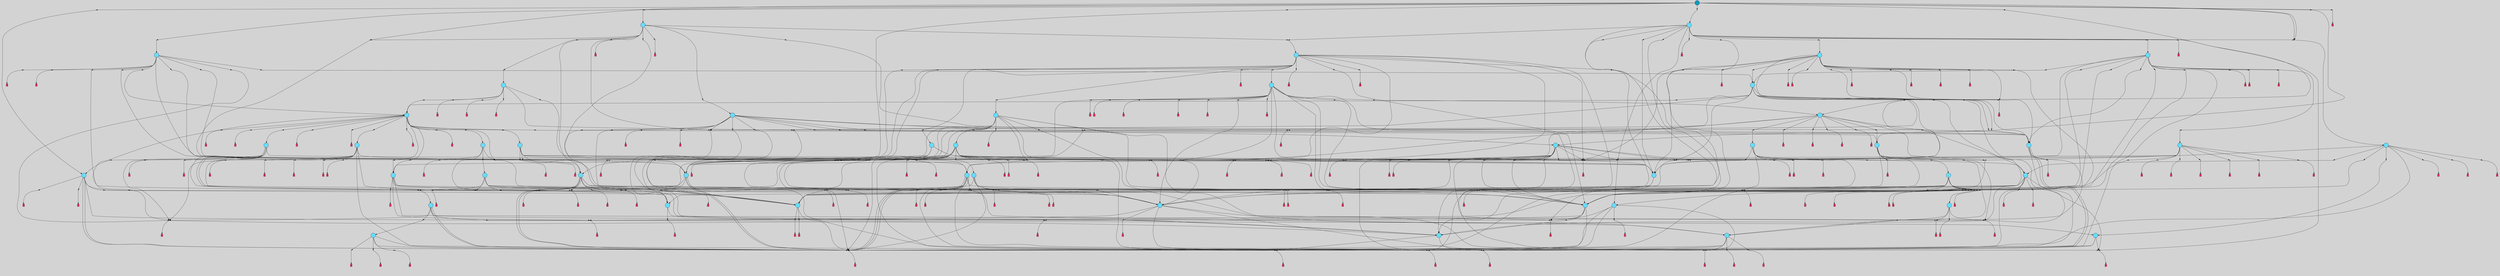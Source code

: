 // File exported with GEGELATI v1.3.1
// On the 2024-04-11 08:30:11
// With the File::TPGGraphDotExporter
digraph{
	graph[pad = "0.212, 0.055" bgcolor = lightgray]
	node[shape=circle style = filled label = ""]
		T0 [fillcolor="#66ddff"]
		T2 [fillcolor="#66ddff"]
		T4 [fillcolor="#66ddff"]
		T6 [fillcolor="#66ddff"]
		T8 [fillcolor="#66ddff"]
		T14 [fillcolor="#66ddff"]
		T37 [fillcolor="#66ddff"]
		T126 [fillcolor="#66ddff"]
		T165 [fillcolor="#66ddff"]
		T213 [fillcolor="#66ddff"]
		T352 [fillcolor="#66ddff"]
		T427 [fillcolor="#66ddff"]
		T471 [fillcolor="#66ddff"]
		T577 [fillcolor="#66ddff"]
		T618 [fillcolor="#66ddff"]
		T741 [fillcolor="#66ddff"]
		T806 [fillcolor="#66ddff"]
		T904 [fillcolor="#66ddff"]
		T930 [fillcolor="#66ddff"]
		T937 [fillcolor="#66ddff"]
		T950 [fillcolor="#66ddff"]
		T956 [fillcolor="#66ddff"]
		T988 [fillcolor="#66ddff"]
		T1027 [fillcolor="#66ddff"]
		T1037 [fillcolor="#66ddff"]
		T1222 [fillcolor="#66ddff"]
		T1272 [fillcolor="#66ddff"]
		T1294 [fillcolor="#66ddff"]
		T1537 [fillcolor="#66ddff"]
		T1547 [fillcolor="#66ddff"]
		T1589 [fillcolor="#66ddff"]
		T1783 [fillcolor="#66ddff"]
		T2068 [fillcolor="#66ddff"]
		T2117 [fillcolor="#66ddff"]
		T2121 [fillcolor="#66ddff"]
		T2186 [fillcolor="#66ddff"]
		T2342 [fillcolor="#66ddff"]
		T2394 [fillcolor="#66ddff"]
		T2655 [fillcolor="#66ddff"]
		T3938 [fillcolor="#66ddff"]
		T822 [fillcolor="#66ddff"]
		T4914 [fillcolor="#66ddff"]
		T5298 [fillcolor="#66ddff"]
		T4192 [fillcolor="#66ddff"]
		T6468 [fillcolor="#66ddff"]
		T6627 [fillcolor="#66ddff"]
		T8751 [fillcolor="#1199bb"]
		P276052 [fillcolor="#cccccc" shape=point] //
		I276052 [shape=box style=invis label="5|7&1|7#1|3#2|2#2|6&#92;n7|7&2|7#3|5#3|7#2|6&#92;n2|4&4|3#2|1#4|0#1|6&#92;n5|5&2|7#3|0#1|2#3|3&#92;n7|2&0|5#0|7#4|3#4|4&#92;n7|4&0|5#2|0#4|4#1|3&#92;n2|2&4|3#4|4#1|7#1|0&#92;n1|5&4|3#3|4#0|0#2|4&#92;n2|0&2|5#2|6#1|3#3|6&#92;n0|1&0|2#2|5#1|7#1|0&#92;n"]
		P276052 -> I276052[style=invis]
		A113815 [fillcolor="#ff3366" shape=box margin=0.03 width=0 height=0 label="0"]
		T0 -> P276052 -> A113815
		P276053 [fillcolor="#cccccc" shape=point] //
		I276053 [shape=box style=invis label="3|7&4|4#2|0#4|1#0|2&#92;n7|0&3|6#1|6#1|7#3|1&#92;n5|2&4|7#0|2#4|1#0|1&#92;n7|3&3|3#4|6#2|4#3|5&#92;n7|1&4|0#4|3#0|5#1|3&#92;n4|7&0|6#4|0#0|3#0|1&#92;n6|3&3|1#0|0#2|1#3|0&#92;n0|2&2|0#1|3#4|5#4|1&#92;n3|0&0|0#2|3#4|0#1|4&#92;n"]
		P276053 -> I276053[style=invis]
		A113816 [fillcolor="#ff3366" shape=box margin=0.03 width=0 height=0 label="1"]
		T0 -> P276053 -> A113816
		P276054 [fillcolor="#cccccc" shape=point] //
		I276054 [shape=box style=invis label="5|0&2|1#1|2#3|7#0|4&#92;n1|0&4|6#1|6#2|1#0|7&#92;n3|1&1|5#1|1#3|7#3|5&#92;n6|7&4|2#0|6#3|6#2|2&#92;n0|6&2|5#2|2#2|6#3|6&#92;n1|4&0|1#0|3#3|0#1|5&#92;n4|1&3|4#1|6#1|6#2|1&#92;n4|1&1|5#4|4#0|0#4|4&#92;n3|5&0|7#4|5#1|3#0|6&#92;n"]
		P276054 -> I276054[style=invis]
		A113817 [fillcolor="#ff3366" shape=box margin=0.03 width=0 height=0 label="2"]
		T2 -> P276054 -> A113817
		P276055 [fillcolor="#cccccc" shape=point] //
		I276055 [shape=box style=invis label="5|1&2|5#3|6#0|3#1|3&#92;n7|0&4|3#0|1#0|7#2|1&#92;n3|4&1|5#3|5#0|3#2|7&#92;n5|6&1|3#3|2#0|2#0|3&#92;n4|2&4|3#4|7#2|0#2|0&#92;n5|1&2|2#4|2#1|6#2|6&#92;n4|2&2|0#3|7#1|1#1|0&#92;n6|6&3|6#3|0#2|5#1|0&#92;n7|7&4|6#4|0#3|2#2|3&#92;n"]
		P276055 -> I276055[style=invis]
		A113818 [fillcolor="#ff3366" shape=box margin=0.03 width=0 height=0 label="3"]
		T2 -> P276055 -> A113818
		P276056 [fillcolor="#cccccc" shape=point] //
		I276056 [shape=box style=invis label="1|4&3|7#0|7#4|5#4|0&#92;n4|5&0|2#2|1#4|3#0|1&#92;n2|4&0|2#2|7#1|2#1|6&#92;n7|6&2|6#0|0#0|0#3|5&#92;n5|1&4|4#2|1#4|4#2|2&#92;n"]
		P276056 -> I276056[style=invis]
		A113819 [fillcolor="#ff3366" shape=box margin=0.03 width=0 height=0 label="4"]
		T4 -> P276056 -> A113819
		P276057 [fillcolor="#cccccc" shape=point] //
		I276057 [shape=box style=invis label="5|7&2|1#4|6#1|4#0|5&#92;n4|4&0|5#0|5#3|4#3|2&#92;n0|7&4|4#3|2#4|7#2|4&#92;n1|2&4|3#4|0#1|1#0|0&#92;n0|1&2|2#1|4#3|1#1|6&#92;n6|6&1|0#0|5#2|1#4|5&#92;n5|2&1|1#1|6#2|0#4|0&#92;n4|0&2|6#1|1#1|2#4|2&#92;n"]
		P276057 -> I276057[style=invis]
		A113820 [fillcolor="#ff3366" shape=box margin=0.03 width=0 height=0 label="5"]
		T4 -> P276057 -> A113820
		P276058 [fillcolor="#cccccc" shape=point] //
		I276058 [shape=box style=invis label="0|5&3|5#2|3#1|5#1|5&#92;n0|3&0|3#4|3#3|7#1|3&#92;n2|2&2|4#3|1#2|5#3|5&#92;n5|7&2|3#3|2#1|7#0|5&#92;n7|6&2|7#2|6#2|5#0|7&#92;n0|1&2|7#4|3#0|3#2|5&#92;n3|5&3|5#2|2#2|2#1|2&#92;n"]
		P276058 -> I276058[style=invis]
		A113821 [fillcolor="#ff3366" shape=box margin=0.03 width=0 height=0 label="6"]
		T6 -> P276058 -> A113821
		P276059 [fillcolor="#cccccc" shape=point] //
		I276059 [shape=box style=invis label="3|4&1|4#4|1#4|2#0|6&#92;n5|4&3|1#1|7#0|1#1|6&#92;n1|4&3|3#3|7#0|7#3|3&#92;n1|2&4|7#0|2#4|6#1|2&#92;n1|1&2|4#1|4#3|1#0|0&#92;n1|1&0|3#1|4#3|7#0|5&#92;n3|4&4|5#2|0#4|0#0|4&#92;n4|3&2|4#4|4#3|2#2|2&#92;n2|0&4|6#1|7#1|7#2|4&#92;n4|4&0|4#3|7#2|4#2|2&#92;n"]
		P276059 -> I276059[style=invis]
		A113822 [fillcolor="#ff3366" shape=box margin=0.03 width=0 height=0 label="7"]
		T6 -> P276059 -> A113822
		P276060 [fillcolor="#cccccc" shape=point] //
		I276060 [shape=box style=invis label="1|1&0|1#3|7#4|6#0|5&#92;n0|0&1|6#3|2#1|4#2|2&#92;n3|4&1|3#2|2#2|7#0|7&#92;n1|7&3|4#3|6#2|2#2|4&#92;n"]
		P276060 -> I276060[style=invis]
		A113823 [fillcolor="#ff3366" shape=box margin=0.03 width=0 height=0 label="8"]
		T8 -> P276060 -> A113823
		P276061 [fillcolor="#cccccc" shape=point] //
		I276061 [shape=box style=invis label="2|5&1|2#1|7#4|0#1|7&#92;n2|6&0|7#4|7#2|7#4|3&#92;n4|2&0|4#2|7#2|6#0|5&#92;n3|5&2|1#0|6#0|1#2|4&#92;n3|3&1|1#1|7#2|1#2|5&#92;n0|7&3|2#1|5#1|6#1|4&#92;n"]
		P276061 -> I276061[style=invis]
		A113824 [fillcolor="#ff3366" shape=box margin=0.03 width=0 height=0 label="0"]
		T8 -> P276061 -> A113824
		T0 -> P276059
		T4 -> P276061
		P276062 [fillcolor="#cccccc" shape=point] //
		I276062 [shape=box style=invis label="5|7&1|7#1|3#2|2#2|6&#92;n7|7&2|7#3|5#3|7#2|6&#92;n2|4&4|3#2|1#4|0#1|6&#92;n2|0&2|5#2|6#1|3#3|6&#92;n7|2&0|5#0|7#4|3#4|4&#92;n7|4&0|5#2|0#4|4#1|3&#92;n2|2&4|3#4|4#1|7#1|0&#92;n1|5&4|3#3|4#0|6#2|4&#92;n5|5&2|7#3|0#1|2#3|3&#92;n0|1&0|2#2|5#1|7#1|0&#92;n"]
		P276062 -> I276062[style=invis]
		A113825 [fillcolor="#ff3366" shape=box margin=0.03 width=0 height=0 label="0"]
		T14 -> P276062 -> A113825
		T14 -> P276059
		T14 -> P276061
		P276063 [fillcolor="#cccccc" shape=point] //
		I276063 [shape=box style=invis label="5|7&3|1#4|4#0|6#1|3&#92;n6|7&3|6#0|6#0|0#0|4&#92;n7|6&1|1#0|4#2|6#2|2&#92;n6|6&0|2#1|4#0|6#0|4&#92;n"]
		P276063 -> I276063[style=invis]
		A113826 [fillcolor="#ff3366" shape=box margin=0.03 width=0 height=0 label="5"]
		T14 -> P276063 -> A113826
		T14 -> P276061
		P276064 [fillcolor="#cccccc" shape=point] //
		I276064 [shape=box style=invis label="5|0&2|1#1|2#3|7#0|4&#92;n1|0&4|6#1|6#2|1#0|7&#92;n3|1&1|5#1|1#3|7#3|5&#92;n0|6&2|5#2|2#2|6#3|6&#92;n6|7&4|2#0|6#3|6#2|2&#92;n7|6&4|1#1|5#3|4#3|7&#92;n1|4&0|1#0|3#3|0#1|5&#92;n3|1&3|4#1|6#1|6#2|1&#92;n4|1&1|5#4|4#0|0#4|4&#92;n3|5&0|7#4|5#1|3#0|6&#92;n"]
		P276064 -> I276064[style=invis]
		T37 -> P276064 -> T8
		T37 -> P276055
		T37 -> P276060
		T37 -> P276058
		T126 -> P276058
		T126 -> P276059
		T126 -> P276061
		P276065 [fillcolor="#cccccc" shape=point] //
		I276065 [shape=box style=invis label="1|0&1|5#3|4#1|6#2|3&#92;n4|3&0|3#0|0#1|6#0|0&#92;n6|7&1|3#0|5#1|4#0|7&#92;n7|0&4|1#0|0#2|4#0|1&#92;n2|0&4|0#3|1#3|3#1|6&#92;n0|1&0|7#4|5#0|3#3|0&#92;n1|0&2|5#2|3#2|3#3|1&#92;n5|3&1|1#2|5#4|2#2|7&#92;n6|7&0|2#0|0#0|3#1|2&#92;n"]
		P276065 -> I276065[style=invis]
		A113827 [fillcolor="#ff3366" shape=box margin=0.03 width=0 height=0 label="7"]
		T126 -> P276065 -> A113827
		T126 -> P276057
		P276066 [fillcolor="#cccccc" shape=point] //
		I276066 [shape=box style=invis label="1|2&2|7#3|3#1|5#3|1&#92;n7|1&3|6#3|3#2|2#1|6&#92;n5|6&2|3#0|0#3|2#0|6&#92;n4|7&1|0#2|4#4|0#0|4&#92;n5|3&4|7#1|0#3|1#3|1&#92;n2|2&0|1#3|6#2|3#1|3&#92;n"]
		P276066 -> I276066[style=invis]
		A113828 [fillcolor="#ff3366" shape=box margin=0.03 width=0 height=0 label="3"]
		T165 -> P276066 -> A113828
		P276067 [fillcolor="#cccccc" shape=point] //
		I276067 [shape=box style=invis label="7|6&1|0#1|3#2|6#0|6&#92;n2|2&1|1#4|4#0|0#4|0&#92;n4|0&4|0#4|5#1|6#3|0&#92;n3|3&1|1#1|1#1|5#3|7&#92;n"]
		P276067 -> I276067[style=invis]
		A113829 [fillcolor="#ff3366" shape=box margin=0.03 width=0 height=0 label="4"]
		T165 -> P276067 -> A113829
		T165 -> P276061
		T165 -> P276060
		T165 -> P276057
		P276068 [fillcolor="#cccccc" shape=point] //
		I276068 [shape=box style=invis label="4|5&0|2#2|1#3|5#3|1&#92;n0|1&1|3#4|6#1|6#0|0&#92;n4|6&1|0#2|5#4|5#1|7&#92;n7|2&1|6#0|0#0|2#3|3&#92;n2|4&0|2#2|7#1|2#4|6&#92;n0|0&4|2#3|5#3|0#2|2&#92;n4|1&4|3#4|5#4|4#1|4&#92;n"]
		P276068 -> I276068[style=invis]
		A113830 [fillcolor="#ff3366" shape=box margin=0.03 width=0 height=0 label="4"]
		T213 -> P276068 -> A113830
		T213 -> P276057
		T213 -> P276059
		P276069 [fillcolor="#cccccc" shape=point] //
		I276069 [shape=box style=invis label="5|1&2|5#3|6#0|3#1|3&#92;n3|4&1|5#3|5#0|3#2|7&#92;n7|0&4|3#0|1#0|7#2|1&#92;n7|7&3|4#2|2#3|2#4|2&#92;n5|6&1|3#3|2#0|2#0|3&#92;n4|2&4|3#4|7#2|0#2|0&#92;n5|1&2|2#4|2#1|6#2|6&#92;n4|2&2|0#3|7#1|1#1|0&#92;n6|6&3|6#3|0#2|5#1|0&#92;n7|7&4|6#4|0#3|3#2|3&#92;n"]
		P276069 -> I276069[style=invis]
		A113831 [fillcolor="#ff3366" shape=box margin=0.03 width=0 height=0 label="3"]
		T213 -> P276069 -> A113831
		P276070 [fillcolor="#cccccc" shape=point] //
		I276070 [shape=box style=invis label="3|7&1|4#2|0#4|5#2|4&#92;n2|0&4|0#3|1#3|3#1|6&#92;n4|3&0|3#0|0#1|6#0|0&#92;n6|7&1|3#0|5#1|4#0|7&#92;n7|0&4|1#0|0#2|4#0|1&#92;n1|0&1|5#3|4#1|6#2|3&#92;n0|1&0|7#4|5#0|3#3|4&#92;n1|0&2|5#2|3#2|3#3|1&#92;n5|3&1|1#2|5#4|2#2|7&#92;n6|7&0|2#0|0#0|3#1|2&#92;n"]
		P276070 -> I276070[style=invis]
		A113832 [fillcolor="#ff3366" shape=box margin=0.03 width=0 height=0 label="7"]
		T213 -> P276070 -> A113832
		P276071 [fillcolor="#cccccc" shape=point] //
		I276071 [shape=box style=invis label="2|2&0|1#3|6#2|3#1|3&#92;n7|1&3|6#3|3#2|2#1|6&#92;n5|6&2|3#0|0#3|2#0|1&#92;n4|7&1|0#2|4#4|0#0|4&#92;n4|5&0|3#3|4#3|4#3|3&#92;n1|2&2|7#3|3#1|5#3|1&#92;n"]
		P276071 -> I276071[style=invis]
		A113833 [fillcolor="#ff3366" shape=box margin=0.03 width=0 height=0 label="3"]
		T352 -> P276071 -> A113833
		T352 -> P276067
		P276072 [fillcolor="#cccccc" shape=point] //
		I276072 [shape=box style=invis label="3|7&1|4#2|0#4|5#2|4&#92;n2|0&4|0#3|1#3|3#1|6&#92;n6|7&1|3#0|5#1|4#0|7&#92;n4|3&0|3#0|0#1|0#0|0&#92;n1|0&1|5#3|4#1|6#2|3&#92;n0|1&0|7#4|5#0|3#3|4&#92;n1|0&2|5#2|0#2|3#3|1&#92;n5|3&1|1#2|5#4|2#2|7&#92;n6|7&0|2#0|0#0|3#1|2&#92;n7|7&1|3#2|0#0|4#2|3&#92;n"]
		P276072 -> I276072[style=invis]
		A113834 [fillcolor="#ff3366" shape=box margin=0.03 width=0 height=0 label="7"]
		T352 -> P276072 -> A113834
		P276073 [fillcolor="#cccccc" shape=point] //
		I276073 [shape=box style=invis label="0|1&2|3#2|1#0|4#1|2&#92;n"]
		P276073 -> I276073[style=invis]
		A113835 [fillcolor="#ff3366" shape=box margin=0.03 width=0 height=0 label="1"]
		T352 -> P276073 -> A113835
		T352 -> P276073
		T352 -> P276063
		P276074 [fillcolor="#cccccc" shape=point] //
		I276074 [shape=box style=invis label="5|3&4|7#3|1#4|5#4|4&#92;n3|3&1|1#1|1#1|5#3|7&#92;n4|0&4|0#4|5#1|6#3|0&#92;n2|2&1|1#4|4#0|0#4|0&#92;n"]
		P276074 -> I276074[style=invis]
		A113836 [fillcolor="#ff3366" shape=box margin=0.03 width=0 height=0 label="4"]
		T427 -> P276074 -> A113836
		T427 -> P276059
		T427 -> P276061
		P276075 [fillcolor="#cccccc" shape=point] //
		I276075 [shape=box style=invis label="7|5&0|2#4|6#4|1#3|2&#92;n5|7&2|7#1|0#4|3#1|0&#92;n1|1&4|7#2|0#3|0#3|7&#92;n0|6&0|2#3|5#3|2#1|7&#92;n2|7&2|3#4|4#0|4#4|2&#92;n5|1&2|7#4|7#1|5#1|4&#92;n"]
		P276075 -> I276075[style=invis]
		A113837 [fillcolor="#ff3366" shape=box margin=0.03 width=0 height=0 label="6"]
		T427 -> P276075 -> A113837
		P276076 [fillcolor="#cccccc" shape=point] //
		I276076 [shape=box style=invis label="2|5&1|2#1|7#4|0#1|7&#92;n6|2&0|4#2|7#2|6#0|5&#92;n1|0&0|7#3|3#3|3#4|7&#92;n3|3&1|1#1|7#2|1#2|5&#92;n2|6&0|7#4|7#3|7#4|3&#92;n3|5&2|1#0|6#0|1#2|4&#92;n"]
		P276076 -> I276076[style=invis]
		A113838 [fillcolor="#ff3366" shape=box margin=0.03 width=0 height=0 label="0"]
		T427 -> P276076 -> A113838
		P276077 [fillcolor="#cccccc" shape=point] //
		I276077 [shape=box style=invis label="6|6&1|0#0|5#2|1#4|5&#92;n0|0&4|4#3|2#4|7#2|4&#92;n1|2&4|3#4|0#1|1#0|0&#92;n7|4&4|3#1|1#0|7#4|7&#92;n5|4&0|5#0|5#3|0#3|2&#92;n0|1&2|2#1|4#3|1#1|6&#92;n5|4&2|2#4|3#1|0#1|3&#92;n2|7&4|5#2|4#2|0#1|1&#92;n5|4&1|1#1|6#1|0#4|0&#92;n"]
		P276077 -> I276077[style=invis]
		T471 -> P276077 -> T427
		P276078 [fillcolor="#cccccc" shape=point] //
		I276078 [shape=box style=invis label="0|6&0|7#4|7#2|4#4|3&#92;n3|5&2|1#2|6#0|1#2|4&#92;n3|3&1|1#1|7#2|1#2|5&#92;n4|1&2|4#3|5#3|5#4|2&#92;n0|1&2|6#2|4#2|4#3|0&#92;n7|1&1|2#1|7#2|2#3|1&#92;n6|5&1|2#1|7#3|0#1|7&#92;n6|0&3|7#4|7#2|5#0|1&#92;n"]
		P276078 -> I276078[style=invis]
		T471 -> P276078 -> T4
		T471 -> P276059
		T471 -> P276058
		P276079 [fillcolor="#cccccc" shape=point] //
		I276079 [shape=box style=invis label="4|3&4|6#2|6#2|4#3|6&#92;n2|0&1|7#3|2#3|2#0|0&#92;n"]
		P276079 -> I276079[style=invis]
		A113839 [fillcolor="#ff3366" shape=box margin=0.03 width=0 height=0 label="6"]
		T471 -> P276079 -> A113839
		T471 -> P276059
		T577 -> P276059
		P276080 [fillcolor="#cccccc" shape=point] //
		I276080 [shape=box style=invis label="7|6&1|0#1|2#2|6#0|6&#92;n4|0&4|0#4|5#1|6#3|0&#92;n2|2&1|1#4|4#0|0#4|0&#92;n5|7&0|1#4|3#3|2#0|7&#92;n"]
		P276080 -> I276080[style=invis]
		T577 -> P276080 -> T0
		T577 -> P276067
		P276081 [fillcolor="#cccccc" shape=point] //
		I276081 [shape=box style=invis label="1|0&1|0#2|6#2|5#1|0&#92;n6|2&3|5#4|4#2|6#4|2&#92;n0|5&0|2#4|3#3|3#3|2&#92;n6|6&4|4#2|1#4|5#0|1&#92;n2|1&2|0#0|4#3|6#0|2&#92;n"]
		P276081 -> I276081[style=invis]
		A113840 [fillcolor="#ff3366" shape=box margin=0.03 width=0 height=0 label="8"]
		T577 -> P276081 -> A113840
		P276082 [fillcolor="#cccccc" shape=point] //
		I276082 [shape=box style=invis label="5|1&2|5#3|6#0|3#1|3&#92;n7|0&4|3#0|1#0|7#2|1&#92;n3|4&1|5#3|5#0|3#2|7&#92;n5|6&1|3#3|2#0|2#0|3&#92;n5|0&3|7#1|5#4|5#1|6&#92;n6|6&3|6#3|0#2|5#1|0&#92;n4|2&2|0#3|7#1|1#1|0&#92;n5|2&4|3#4|7#2|0#2|0&#92;n7|7&4|6#4|0#3|2#2|3&#92;n"]
		P276082 -> I276082[style=invis]
		A113841 [fillcolor="#ff3366" shape=box margin=0.03 width=0 height=0 label="3"]
		T577 -> P276082 -> A113841
		P276083 [fillcolor="#cccccc" shape=point] //
		I276083 [shape=box style=invis label="4|7&2|0#1|3#4|3#1|0&#92;n2|3&0|6#4|1#1|0#1|5&#92;n6|3&3|6#2|7#1|2#0|7&#92;n3|0&3|4#2|1#0|4#0|6&#92;n5|7&2|3#4|6#2|2#4|5&#92;n6|2&0|5#1|2#1|4#3|2&#92;n4|4&3|3#0|0#2|1#3|1&#92;n"]
		P276083 -> I276083[style=invis]
		T577 -> P276083 -> T37
		T577 -> P276059
		P276084 [fillcolor="#cccccc" shape=point] //
		I276084 [shape=box style=invis label="3|5&3|5#2|2#2|2#1|2&#92;n5|7&2|3#3|2#1|7#0|4&#92;n2|2&2|4#3|1#2|5#3|5&#92;n0|5&3|5#2|3#1|5#1|5&#92;n0|1&2|7#4|3#0|3#2|5&#92;n1|0&1|0#2|3#2|1#4|2&#92;n"]
		P276084 -> I276084[style=invis]
		A113842 [fillcolor="#ff3366" shape=box margin=0.03 width=0 height=0 label="6"]
		T618 -> P276084 -> A113842
		P276085 [fillcolor="#cccccc" shape=point] //
		I276085 [shape=box style=invis label="4|2&4|3#4|7#2|0#2|0&#92;n7|0&4|3#0|1#0|7#2|1&#92;n3|4&1|5#3|5#0|3#2|7&#92;n5|6&1|3#3|2#0|2#0|3&#92;n6|7&1|2#4|3#1|3#3|6&#92;n5|1&2|5#3|6#0|3#1|3&#92;n5|1&2|2#4|2#1|6#2|6&#92;n4|2&2|0#3|7#1|1#1|0&#92;n6|6&1|6#3|0#2|5#1|0&#92;n7|7&4|6#4|0#3|2#2|3&#92;n"]
		P276085 -> I276085[style=invis]
		T618 -> P276085 -> T165
		P276086 [fillcolor="#cccccc" shape=point] //
		I276086 [shape=box style=invis label="3|4&4|5#2|0#4|0#0|7&#92;n5|4&3|1#1|7#0|1#1|6&#92;n1|4&3|3#3|7#0|7#3|3&#92;n1|2&4|7#0|2#4|6#1|2&#92;n1|1&2|4#4|4#3|1#0|0&#92;n3|4&1|4#4|1#4|2#0|6&#92;n2|0&4|6#1|7#1|7#2|4&#92;n4|3&2|4#4|4#3|2#2|2&#92;n4|4&0|4#3|7#2|4#2|2&#92;n"]
		P276086 -> I276086[style=invis]
		A113843 [fillcolor="#ff3366" shape=box margin=0.03 width=0 height=0 label="7"]
		T618 -> P276086 -> A113843
		T618 -> P276073
		P276087 [fillcolor="#cccccc" shape=point] //
		I276087 [shape=box style=invis label="2|5&4|2#4|6#0|1#3|2&#92;n1|4&2|0#0|0#2|6#1|6&#92;n1|1&2|3#4|5#2|4#0|0&#92;n1|4&1|2#4|0#3|0#3|1&#92;n5|0&0|4#1|6#1|3#3|2&#92;n4|6&0|2#4|5#3|2#1|0&#92;n2|4&1|7#2|4#2|7#1|7&#92;n2|6&3|6#0|2#1|1#0|4&#92;n5|7&2|2#4|6#3|6#2|2&#92;n1|2&3|2#1|5#4|5#2|1&#92;n"]
		P276087 -> I276087[style=invis]
		T618 -> P276087 -> T2
		P276088 [fillcolor="#cccccc" shape=point] //
		I276088 [shape=box style=invis label="7|6&4|0#1|3#2|6#0|6&#92;n3|3&1|1#1|1#1|5#3|7&#92;n4|0&4|0#4|5#1|6#3|0&#92;n2|2&1|1#4|4#0|0#4|0&#92;n"]
		P276088 -> I276088[style=invis]
		A113844 [fillcolor="#ff3366" shape=box margin=0.03 width=0 height=0 label="4"]
		T618 -> P276088 -> A113844
		T741 -> P276059
		P276089 [fillcolor="#cccccc" shape=point] //
		I276089 [shape=box style=invis label="2|6&2|4#3|5#2|5#4|4&#92;n1|1&3|4#4|5#1|1#4|0&#92;n6|0&0|4#1|3#1|1#4|0&#92;n4|3&4|7#4|2#4|2#4|3&#92;n4|2&4|4#3|4#2|6#0|1&#92;n4|2&3|7#0|1#2|5#2|4&#92;n"]
		P276089 -> I276089[style=invis]
		T741 -> P276089 -> T471
		P276090 [fillcolor="#cccccc" shape=point] //
		I276090 [shape=box style=invis label="2|5&1|2#3|7#0|0#1|7&#92;n0|7&3|2#1|5#1|6#1|4&#92;n4|2&0|4#2|7#2|6#0|5&#92;n2|6&0|7#4|7#2|7#4|3&#92;n5|0&4|2#2|3#2|4#4|1&#92;n3|3&1|1#1|7#2|1#2|5&#92;n3|5&2|1#0|6#0|1#2|4&#92;n"]
		P276090 -> I276090[style=invis]
		A113845 [fillcolor="#ff3366" shape=box margin=0.03 width=0 height=0 label="0"]
		T741 -> P276090 -> A113845
		T741 -> P276059
		T741 -> P276061
		T806 -> P276063
		P276091 [fillcolor="#cccccc" shape=point] //
		I276091 [shape=box style=invis label="5|6&0|5#0|2#4|1#3|0&#92;n1|2&0|3#1|6#0|4#4|1&#92;n0|0&4|2#3|6#3|2#0|3&#92;n"]
		P276091 -> I276091[style=invis]
		T806 -> P276091 -> T213
		P276092 [fillcolor="#cccccc" shape=point] //
		I276092 [shape=box style=invis label="2|5&1|2#1|7#4|0#1|7&#92;n0|0&4|2#3|7#2|1#4|6&#92;n4|2&0|4#2|7#2|6#0|5&#92;n3|5&2|1#0|6#0|1#2|4&#92;n3|3&1|1#1|7#2|1#2|5&#92;n2|6&0|7#4|7#3|7#4|3&#92;n"]
		P276092 -> I276092[style=invis]
		A113846 [fillcolor="#ff3366" shape=box margin=0.03 width=0 height=0 label="0"]
		T806 -> P276092 -> A113846
		P276093 [fillcolor="#cccccc" shape=point] //
		I276093 [shape=box style=invis label="3|4&1|4#4|1#4|2#0|6&#92;n2|0&4|6#1|7#1|7#2|4&#92;n1|4&3|3#3|7#0|7#3|3&#92;n1|2&4|7#0|2#4|6#1|2&#92;n1|1&2|4#1|4#3|1#0|0&#92;n1|1&0|3#1|4#3|7#0|5&#92;n3|2&4|5#2|0#4|0#0|4&#92;n4|3&2|4#4|4#3|2#2|2&#92;n5|4&3|1#1|7#0|1#1|6&#92;n4|4&0|4#3|7#2|4#2|2&#92;n"]
		P276093 -> I276093[style=invis]
		A113847 [fillcolor="#ff3366" shape=box margin=0.03 width=0 height=0 label="7"]
		T806 -> P276093 -> A113847
		P276094 [fillcolor="#cccccc" shape=point] //
		I276094 [shape=box style=invis label="0|0&4|2#3|6#3|2#0|3&#92;n5|6&0|5#0|2#4|0#3|0&#92;n6|2&0|3#1|6#0|4#4|1&#92;n1|4&4|5#4|2#1|4#1|7&#92;n"]
		P276094 -> I276094[style=invis]
		T904 -> P276094 -> T213
		T904 -> P276059
		T904 -> P276092
		P276095 [fillcolor="#cccccc" shape=point] //
		I276095 [shape=box style=invis label="2|0&1|7#3|2#4|2#0|0&#92;n"]
		P276095 -> I276095[style=invis]
		A113848 [fillcolor="#ff3366" shape=box margin=0.03 width=0 height=0 label="6"]
		T904 -> P276095 -> A113848
		P276096 [fillcolor="#cccccc" shape=point] //
		I276096 [shape=box style=invis label="0|1&2|3#2|1#0|4#0|2&#92;n"]
		P276096 -> I276096[style=invis]
		A113849 [fillcolor="#ff3366" shape=box margin=0.03 width=0 height=0 label="1"]
		T904 -> P276096 -> A113849
		P276097 [fillcolor="#cccccc" shape=point] //
		I276097 [shape=box style=invis label="7|1&3|6#3|3#2|2#1|6&#92;n5|6&2|3#0|3#3|2#0|1&#92;n1|0&2|7#3|3#1|5#3|1&#92;n7|3&1|4#1|3#0|4#0|3&#92;n4|7&1|0#2|4#4|0#0|4&#92;n"]
		P276097 -> I276097[style=invis]
		A113850 [fillcolor="#ff3366" shape=box margin=0.03 width=0 height=0 label="3"]
		T904 -> P276097 -> A113850
		T904 -> P276056
		T904 -> P276073
		T930 -> P276084
		P276098 [fillcolor="#cccccc" shape=point] //
		I276098 [shape=box style=invis label="1|6&1|3#2|2#4|5#3|0&#92;n3|4&1|4#4|0#4|2#0|6&#92;n2|4&4|6#1|7#1|7#2|4&#92;n7|3&2|4#4|4#3|2#2|2&#92;n3|4&4|5#2|2#4|0#0|7&#92;n1|2&4|7#0|2#4|6#1|2&#92;n4|4&0|4#3|7#2|4#2|2&#92;n"]
		P276098 -> I276098[style=invis]
		A113851 [fillcolor="#ff3366" shape=box margin=0.03 width=0 height=0 label="7"]
		T930 -> P276098 -> A113851
		P276099 [fillcolor="#cccccc" shape=point] //
		I276099 [shape=box style=invis label="2|5&0|0#2|1#0|5#2|6&#92;n0|1&2|3#2|1#0|4#1|2&#92;n"]
		P276099 -> I276099[style=invis]
		A113852 [fillcolor="#ff3366" shape=box margin=0.03 width=0 height=0 label="1"]
		T930 -> P276099 -> A113852
		T930 -> P276071
		T930 -> P276071
		T930 -> P276079
		T930 -> P276089
		P276100 [fillcolor="#cccccc" shape=point] //
		I276100 [shape=box style=invis label="6|7&1|2#4|1#0|6#4|6&#92;n1|1&2|5#1|4#3|1#0|0&#92;n5|4&0|1#1|7#0|1#1|6&#92;n3|4&1|3#4|1#4|2#0|6&#92;n1|2&4|7#0|2#4|6#1|2&#92;n1|4&3|3#3|7#0|7#3|3&#92;n4|3&2|4#4|4#3|2#2|2&#92;n1|1&0|3#4|4#3|7#0|5&#92;n3|4&4|5#2|0#4|0#0|4&#92;n1|0&3|5#4|6#2|7#1|2&#92;n"]
		P276100 -> I276100[style=invis]
		T930 -> P276100 -> T577
		P276101 [fillcolor="#cccccc" shape=point] //
		I276101 [shape=box style=invis label="2|1&4|2#0|7#0|5#1|2&#92;n4|5&0|2#2|1#4|3#2|7&#92;n0|0&0|7#1|4#1|7#3|6&#92;n1|4&3|7#0|7#4|5#4|0&#92;n3|3&3|1#4|2#4|5#4|5&#92;n5|1&4|4#2|5#4|4#2|2&#92;n3|4&0|2#2|7#1|2#1|6&#92;n7|6&2|6#0|0#0|0#3|5&#92;n"]
		P276101 -> I276101[style=invis]
		A113853 [fillcolor="#ff3366" shape=box margin=0.03 width=0 height=0 label="4"]
		T930 -> P276101 -> A113853
		P276102 [fillcolor="#cccccc" shape=point] //
		I276102 [shape=box style=invis label="5|1&3|5#3|6#0|3#1|3&#92;n5|1&2|2#4|2#1|6#2|6&#92;n3|0&1|5#3|5#0|3#2|7&#92;n5|6&1|3#3|2#0|2#0|3&#92;n7|7&4|6#4|0#3|2#2|3&#92;n6|6&3|6#3|0#2|5#1|0&#92;n4|2&2|0#3|7#1|1#1|0&#92;n"]
		P276102 -> I276102[style=invis]
		A113854 [fillcolor="#ff3366" shape=box margin=0.03 width=0 height=0 label="3"]
		T937 -> P276102 -> A113854
		P276103 [fillcolor="#cccccc" shape=point] //
		I276103 [shape=box style=invis label="4|3&3|4#4|0#3|2#2|2&#92;n5|4&3|1#1|7#0|1#1|6&#92;n5|4&1|3#4|7#3|5#4|3&#92;n3|4&1|4#4|1#4|2#0|6&#92;n1|4&1|3#3|7#4|7#3|3&#92;n1|1&2|4#1|4#3|1#0|0&#92;n5|4&2|7#3|0#4|2#3|6&#92;n6|6&4|7#3|2#1|0#3|0&#92;n4|4&0|4#3|7#2|4#2|2&#92;n"]
		P276103 -> I276103[style=invis]
		A113855 [fillcolor="#ff3366" shape=box margin=0.03 width=0 height=0 label="7"]
		T937 -> P276103 -> A113855
		P276104 [fillcolor="#cccccc" shape=point] //
		I276104 [shape=box style=invis label="4|5&0|2#2|1#4|3#0|1&#92;n1|4&3|7#0|7#4|5#3|0&#92;n2|4&0|2#2|7#1|2#1|6&#92;n5|1&4|4#2|1#4|4#2|2&#92;n"]
		P276104 -> I276104[style=invis]
		A113856 [fillcolor="#ff3366" shape=box margin=0.03 width=0 height=0 label="4"]
		T937 -> P276104 -> A113856
		P276105 [fillcolor="#cccccc" shape=point] //
		I276105 [shape=box style=invis label="5|4&3|1#1|7#0|1#1|6&#92;n1|4&3|3#3|7#0|7#3|6&#92;n1|2&4|7#0|2#4|6#1|2&#92;n1|1&2|4#1|4#3|1#0|0&#92;n1|1&0|3#1|4#3|7#0|5&#92;n3|4&4|5#2|0#4|0#0|4&#92;n4|3&3|4#4|4#3|2#2|2&#92;n3|1&3|4#4|4#1|7#3|5&#92;n2|0&4|6#1|7#1|7#2|4&#92;n4|4&0|4#3|7#2|4#2|2&#92;n"]
		P276105 -> I276105[style=invis]
		A113857 [fillcolor="#ff3366" shape=box margin=0.03 width=0 height=0 label="7"]
		T937 -> P276105 -> A113857
		P276106 [fillcolor="#cccccc" shape=point] //
		I276106 [shape=box style=invis label="2|6&4|2#2|5#3|2#1|2&#92;n2|5&0|0#2|1#0|5#4|6&#92;n"]
		P276106 -> I276106[style=invis]
		A113858 [fillcolor="#ff3366" shape=box margin=0.03 width=0 height=0 label="1"]
		T937 -> P276106 -> A113858
		P276107 [fillcolor="#cccccc" shape=point] //
		I276107 [shape=box style=invis label="7|6&1|0#1|3#2|6#3|6&#92;n4|0&4|0#4|5#1|6#3|0&#92;n2|2&1|1#4|4#0|0#4|0&#92;n3|3&1|1#1|1#1|5#3|7&#92;n"]
		P276107 -> I276107[style=invis]
		A113859 [fillcolor="#ff3366" shape=box margin=0.03 width=0 height=0 label="4"]
		T937 -> P276107 -> A113859
		T950 -> P276094
		T950 -> P276059
		P276108 [fillcolor="#cccccc" shape=point] //
		I276108 [shape=box style=invis label="2|5&1|2#1|7#4|0#1|7&#92;n2|6&0|7#4|7#3|7#4|3&#92;n4|2&0|4#2|7#2|6#0|5&#92;n3|3&1|1#1|7#0|1#2|5&#92;n0|0&4|2#3|7#2|1#4|6&#92;n"]
		P276108 -> I276108[style=invis]
		A113860 [fillcolor="#ff3366" shape=box margin=0.03 width=0 height=0 label="0"]
		T950 -> P276108 -> A113860
		T950 -> P276095
		T950 -> P276073
		T950 -> P276059
		T950 -> P276056
		P276109 [fillcolor="#cccccc" shape=point] //
		I276109 [shape=box style=invis label="6|7&3|0#4|6#1|6#1|4&#92;n1|0&2|1#3|5#0|5#2|2&#92;n6|2&3|5#1|4#2|6#4|2&#92;n5|3&0|5#2|4#3|0#2|3&#92;n"]
		P276109 -> I276109[style=invis]
		A113861 [fillcolor="#ff3366" shape=box margin=0.03 width=0 height=0 label="8"]
		T950 -> P276109 -> A113861
		T950 -> P276061
		T950 -> P276059
		P276110 [fillcolor="#cccccc" shape=point] //
		I276110 [shape=box style=invis label="5|1&2|3#2|6#0|4#1|4&#92;n1|0&2|6#1|3#4|4#1|0&#92;n"]
		P276110 -> I276110[style=invis]
		A113862 [fillcolor="#ff3366" shape=box margin=0.03 width=0 height=0 label="1"]
		T956 -> P276110 -> A113862
		T956 -> P276105
		P276111 [fillcolor="#cccccc" shape=point] //
		I276111 [shape=box style=invis label="4|0&4|0#4|5#1|6#3|0&#92;n7|6&4|0#1|3#2|6#0|5&#92;n2|2&1|1#4|4#0|0#4|0&#92;n3|3&1|1#1|1#1|5#3|7&#92;n"]
		P276111 -> I276111[style=invis]
		A113863 [fillcolor="#ff3366" shape=box margin=0.03 width=0 height=0 label="4"]
		T956 -> P276111 -> A113863
		P276112 [fillcolor="#cccccc" shape=point] //
		I276112 [shape=box style=invis label="7|7&4|7#3|5#3|7#2|6&#92;n0|1&0|2#2|5#1|7#1|0&#92;n0|1&0|2#3|3#4|6#0|4&#92;n7|1&0|5#2|0#4|4#1|1&#92;n5|0&2|5#0|6#1|3#3|6&#92;n2|5&4|3#4|4#1|7#2|0&#92;n3|4&4|2#1|3#3|7#0|3&#92;n3|5&0|5#0|7#4|3#4|4&#92;n"]
		P276112 -> I276112[style=invis]
		T956 -> P276112 -> T126
		P276113 [fillcolor="#cccccc" shape=point] //
		I276113 [shape=box style=invis label="6|6&2|0#1|4#3|2#4|7&#92;n7|0&1|0#0|3#4|6#0|4&#92;n1|7&0|0#3|1#2|0#1|7&#92;n"]
		P276113 -> I276113[style=invis]
		A113864 [fillcolor="#ff3366" shape=box margin=0.03 width=0 height=0 label="4"]
		T956 -> P276113 -> A113864
		P276114 [fillcolor="#cccccc" shape=point] //
		I276114 [shape=box style=invis label="6|6&1|6#3|0#2|5#1|0&#92;n7|0&4|3#0|1#0|7#2|1&#92;n5|6&1|3#3|2#0|2#0|3&#92;n6|7&1|2#4|3#1|3#3|6&#92;n5|1&0|5#3|6#0|3#1|3&#92;n5|1&2|2#4|2#1|6#2|6&#92;n4|2&2|0#3|7#1|1#1|0&#92;n4|2&4|3#4|7#2|0#2|0&#92;n7|7&4|6#4|0#3|2#2|3&#92;n"]
		P276114 -> I276114[style=invis]
		T956 -> P276114 -> T165
		T956 -> P276084
		P276115 [fillcolor="#cccccc" shape=point] //
		I276115 [shape=box style=invis label="1|0&3|4#2|4#1|1#4|4&#92;n7|6&1|5#1|3#2|4#3|6&#92;n4|0&4|0#4|0#4|6#3|0&#92;n0|6&0|4#0|4#3|0#4|5&#92;n1|3&2|4#0|3#3|7#2|1&#92;n"]
		P276115 -> I276115[style=invis]
		A113865 [fillcolor="#ff3366" shape=box margin=0.03 width=0 height=0 label="4"]
		T956 -> P276115 -> A113865
		P276116 [fillcolor="#cccccc" shape=point] //
		I276116 [shape=box style=invis label="2|2&1|1#4|4#0|0#4|0&#92;n7|2&2|5#1|4#2|6#3|4&#92;n7|2&2|3#4|7#1|2#2|7&#92;n1|0&4|0#4|5#1|4#3|0&#92;n3|3&1|1#1|1#1|5#3|7&#92;n"]
		P276116 -> I276116[style=invis]
		T956 -> P276116 -> T806
		P276117 [fillcolor="#cccccc" shape=point] //
		I276117 [shape=box style=invis label="1|4&3|7#0|7#4|5#4|0&#92;n7|6&2|6#0|0#0|6#3|2&#92;n5|1&4|4#2|1#4|3#2|2&#92;n4|5&0|2#2|1#4|3#0|1&#92;n0|7&2|3#0|1#1|5#3|3&#92;n3|0&0|6#2|2#2|3#2|3&#92;n"]
		P276117 -> I276117[style=invis]
		A113866 [fillcolor="#ff3366" shape=box margin=0.03 width=0 height=0 label="4"]
		T956 -> P276117 -> A113866
		P276118 [fillcolor="#cccccc" shape=point] //
		I276118 [shape=box style=invis label="3|3&1|1#1|1#1|5#3|3&#92;n7|4&1|6#2|4#4|1#4|7&#92;n2|1&4|5#0|6#2|6#4|0&#92;n4|7&4|5#1|6#4|1#1|3&#92;n2|2&1|1#4|4#0|0#4|0&#92;n7|6&1|0#1|3#2|6#0|6&#92;n"]
		P276118 -> I276118[style=invis]
		A113867 [fillcolor="#ff3366" shape=box margin=0.03 width=0 height=0 label="4"]
		T956 -> P276118 -> A113867
		T988 -> P276059
		P276119 [fillcolor="#cccccc" shape=point] //
		I276119 [shape=box style=invis label="1|0&0|4#2|4#0|1#4|4&#92;n1|1&2|4#1|4#3|1#0|0&#92;n4|4&3|1#1|7#0|1#1|6&#92;n4|3&0|4#4|4#3|2#2|2&#92;n3|4&1|4#4|1#4|2#0|6&#92;n2|0&4|6#1|7#0|7#2|4&#92;n0|0&2|7#0|2#0|2#1|7&#92;n1|4&3|3#3|7#0|7#3|3&#92;n1|1&0|3#1|4#3|7#0|5&#92;n4|4&0|4#3|7#2|4#2|2&#92;n"]
		P276119 -> I276119[style=invis]
		A113868 [fillcolor="#ff3366" shape=box margin=0.03 width=0 height=0 label="7"]
		T988 -> P276119 -> A113868
		P276120 [fillcolor="#cccccc" shape=point] //
		I276120 [shape=box style=invis label="7|0&4|3#0|1#0|7#2|1&#92;n5|6&1|3#3|2#0|2#0|3&#92;n3|4&1|5#3|5#0|3#2|7&#92;n6|7&1|2#4|3#1|3#3|6&#92;n5|1&2|5#3|6#0|3#1|3&#92;n5|1&2|2#4|2#1|4#2|6&#92;n4|2&2|0#3|7#1|1#1|0&#92;n6|6&1|6#3|0#2|5#1|0&#92;n7|7&4|6#4|0#3|2#2|3&#92;n"]
		P276120 -> I276120[style=invis]
		T988 -> P276120 -> T165
		P276121 [fillcolor="#cccccc" shape=point] //
		I276121 [shape=box style=invis label="7|1&2|6#4|4#4|0#4|3&#92;n1|1&2|4#4|4#3|1#0|0&#92;n5|4&3|1#1|7#0|1#1|6&#92;n1|2&4|7#0|2#4|6#1|2&#92;n3|4&1|4#4|1#1|2#0|6&#92;n7|3&2|4#4|4#3|2#2|2&#92;n2|0&4|6#1|7#1|7#2|4&#92;n4|0&2|2#3|3#2|4#2|4&#92;n4|4&0|4#3|7#2|4#2|2&#92;n"]
		P276121 -> I276121[style=invis]
		A113869 [fillcolor="#ff3366" shape=box margin=0.03 width=0 height=0 label="7"]
		T988 -> P276121 -> A113869
		T988 -> P276086
		P276122 [fillcolor="#cccccc" shape=point] //
		I276122 [shape=box style=invis label="3|3&3|1#1|5#2|3#3|7&#92;n1|4&3|3#4|7#0|0#3|5&#92;n7|0&0|3#2|2#4|5#1|4&#92;n6|1&2|4#1|4#3|7#0|0&#92;n6|7&2|3#1|6#2|0#2|2&#92;n3|4&4|5#2|0#4|0#0|4&#92;n4|4&3|2#1|7#0|1#1|6&#92;n"]
		P276122 -> I276122[style=invis]
		A113870 [fillcolor="#ff3366" shape=box margin=0.03 width=0 height=0 label="7"]
		T988 -> P276122 -> A113870
		T1027 -> P276059
		T1027 -> P276079
		P276123 [fillcolor="#cccccc" shape=point] //
		I276123 [shape=box style=invis label="1|0&2|5#2|3#2|3#3|1&#92;n2|0&4|0#3|1#3|3#1|6&#92;n4|3&0|3#0|0#1|6#0|0&#92;n6|7&1|3#0|5#1|4#0|7&#92;n0|1&4|7#0|1#2|3#4|7&#92;n7|0&4|1#0|0#2|4#0|1&#92;n1|0&1|5#3|4#1|6#2|3&#92;n0|1&0|7#4|5#0|3#3|4&#92;n3|7&1|4#2|5#4|5#2|4&#92;n6|7&0|2#0|0#0|3#1|2&#92;n"]
		P276123 -> I276123[style=invis]
		A113871 [fillcolor="#ff3366" shape=box margin=0.03 width=0 height=0 label="7"]
		T1027 -> P276123 -> A113871
		P276124 [fillcolor="#cccccc" shape=point] //
		I276124 [shape=box style=invis label="5|0&4|6#3|1#0|7#2|5&#92;n5|4&0|4#1|7#4|7#2|2&#92;n7|6&1|0#1|3#1|1#0|6&#92;n"]
		P276124 -> I276124[style=invis]
		A113872 [fillcolor="#ff3366" shape=box margin=0.03 width=0 height=0 label="4"]
		T1027 -> P276124 -> A113872
		P276125 [fillcolor="#cccccc" shape=point] //
		I276125 [shape=box style=invis label="7|1&3|4#3|0#4|4#0|0&#92;n4|0&1|7#4|3#1|2#0|3&#92;n1|4&1|0#2|2#0|0#4|3&#92;n4|3&1|0#4|1#2|0#4|2&#92;n7|5&4|3#2|4#4|6#2|3&#92;n1|7&4|4#1|4#1|5#1|4&#92;n3|4&3|5#0|2#2|2#4|2&#92;n1|0&3|7#0|7#4|5#4|6&#92;n4|6&1|1#1|6#4|0#4|6&#92;n"]
		P276125 -> I276125[style=invis]
		A113873 [fillcolor="#ff3366" shape=box margin=0.03 width=0 height=0 label="4"]
		T1027 -> P276125 -> A113873
		P276126 [fillcolor="#cccccc" shape=point] //
		I276126 [shape=box style=invis label="2|1&4|3#2|3#0|2#2|4&#92;n1|2&3|7#0|5#0|0#1|6&#92;n4|4&2|4#2|1#2|7#2|5&#92;n4|4&3|1#0|0#2|4#4|3&#92;n1|5&0|6#4|3#3|0#3|0&#92;n3|0&3|7#4|7#0|1#3|7&#92;n6|1&0|4#3|0#0|0#2|0&#92;n"]
		P276126 -> I276126[style=invis]
		A113874 [fillcolor="#ff3366" shape=box margin=0.03 width=0 height=0 label="6"]
		T1027 -> P276126 -> A113874
		P276127 [fillcolor="#cccccc" shape=point] //
		I276127 [shape=box style=invis label="1|0&1|0#0|6#2|5#1|0&#92;n0|5&0|2#4|3#3|3#3|2&#92;n6|2&3|5#4|4#2|6#4|2&#92;n6|6&4|4#2|1#4|5#0|1&#92;n2|1&2|0#0|4#3|6#0|2&#92;n"]
		P276127 -> I276127[style=invis]
		A113875 [fillcolor="#ff3366" shape=box margin=0.03 width=0 height=0 label="8"]
		T1027 -> P276127 -> A113875
		P276128 [fillcolor="#cccccc" shape=point] //
		I276128 [shape=box style=invis label="7|4&4|1#0|0#1|5#0|0&#92;n7|5&2|3#1|6#3|0#0|7&#92;n0|7&0|0#0|4#0|4#3|4&#92;n7|7&3|6#4|5#4|0#0|4&#92;n0|5&0|3#1|6#1|2#1|1&#92;n7|6&4|2#0|3#0|3#0|1&#92;n6|3&1|6#2|0#4|5#4|1&#92;n5|0&3|5#0|3#3|2#3|5&#92;n7|7&3|2#3|4#3|3#2|1&#92;n"]
		P276128 -> I276128[style=invis]
		A113876 [fillcolor="#ff3366" shape=box margin=0.03 width=0 height=0 label="0"]
		T1027 -> P276128 -> A113876
		T1027 -> P276085
		P276129 [fillcolor="#cccccc" shape=point] //
		I276129 [shape=box style=invis label="5|1&0|4#4|2#1|6#2|6&#92;n7|0&4|3#0|1#0|7#2|1&#92;n4|2&2|0#3|7#1|1#1|0&#92;n7|7&4|6#4|0#3|2#2|3&#92;n5|1&4|5#3|6#0|3#2|3&#92;n4|2&4|3#4|7#2|0#2|0&#92;n0|1&1|3#1|7#3|4#4|0&#92;n6|6&1|6#3|0#2|5#1|0&#92;n5|6&1|3#3|2#0|2#0|3&#92;n"]
		P276129 -> I276129[style=invis]
		T1037 -> P276129 -> T165
		P276130 [fillcolor="#cccccc" shape=point] //
		I276130 [shape=box style=invis label="3|4&1|4#4|1#4|2#0|6&#92;n2|0&4|6#1|7#1|4#2|4&#92;n5|4&3|1#1|7#0|1#0|6&#92;n1|4&3|3#3|7#0|7#3|3&#92;n1|2&4|7#0|2#4|6#1|2&#92;n1|1&2|4#1|4#3|1#0|0&#92;n3|4&4|5#2|0#4|0#0|4&#92;n1|1&0|3#1|4#3|7#0|5&#92;n4|3&2|4#4|4#3|2#2|2&#92;n5|2&0|5#1|3#0|6#3|7&#92;n"]
		P276130 -> I276130[style=invis]
		T1037 -> P276130 -> T618
		T1037 -> P276085
		P276131 [fillcolor="#cccccc" shape=point] //
		I276131 [shape=box style=invis label="2|3&1|0#3|3#0|5#2|3&#92;n5|4&3|6#4|6#3|6#2|0&#92;n3|0&0|0#3|4#4|7#1|6&#92;n1|0&3|7#0|7#0|0#3|5&#92;n3|3&0|3#2|3#2|4#4|2&#92;n7|7&0|1#3|3#2|2#1|6&#92;n5|4&0|5#1|3#3|6#2|5&#92;n"]
		P276131 -> I276131[style=invis]
		A113877 [fillcolor="#ff3366" shape=box margin=0.03 width=0 height=0 label="7"]
		T1037 -> P276131 -> A113877
		P276132 [fillcolor="#cccccc" shape=point] //
		I276132 [shape=box style=invis label="0|2&0|3#1|6#0|4#4|1&#92;n4|5&2|2#0|1#3|3#4|4&#92;n5|6&0|5#0|2#4|1#3|0&#92;n0|0&4|2#3|6#3|2#0|3&#92;n"]
		P276132 -> I276132[style=invis]
		T1222 -> P276132 -> T213
		T1222 -> P276092
		P276133 [fillcolor="#cccccc" shape=point] //
		I276133 [shape=box style=invis label="5|7&2|1#4|6#1|4#0|5&#92;n2|3&0|6#0|6#0|6#4|3&#92;n1|2&4|3#4|0#1|1#0|0&#92;n0|1&3|2#1|4#3|1#1|6&#92;n4|0&2|6#1|1#1|2#4|2&#92;n3|7&0|4#3|2#4|7#1|4&#92;n6|0&2|4#1|0#2|7#2|6&#92;n3|4&2|2#4|5#0|3#3|6&#92;n5|2&1|5#1|6#2|0#4|0&#92;n"]
		P276133 -> I276133[style=invis]
		T1222 -> P276133 -> T956
		T1222 -> P276084
		P276134 [fillcolor="#cccccc" shape=point] //
		I276134 [shape=box style=invis label="5|4&3|1#1|7#0|1#1|6&#92;n3|4&1|4#4|1#4|2#0|6&#92;n1|2&4|7#0|2#4|6#1|2&#92;n1|1&2|4#0|4#3|1#0|0&#92;n1|1&0|3#1|4#3|7#0|5&#92;n3|4&4|5#2|0#4|0#0|4&#92;n4|3&2|4#4|4#3|2#2|2&#92;n2|0&4|6#1|7#1|7#2|4&#92;n6|2&1|5#1|3#2|3#3|2&#92;n4|4&0|4#3|7#2|4#2|2&#92;n"]
		P276134 -> I276134[style=invis]
		A113878 [fillcolor="#ff3366" shape=box margin=0.03 width=0 height=0 label="7"]
		T1222 -> P276134 -> A113878
		P276135 [fillcolor="#cccccc" shape=point] //
		I276135 [shape=box style=invis label="0|7&3|2#1|5#1|6#1|0&#92;n4|0&3|7#3|6#2|0#0|0&#92;n3|4&4|4#0|5#0|5#2|5&#92;n0|3&0|4#2|7#2|4#0|5&#92;n0|7&4|7#2|7#2|4#2|5&#92;n5|3&4|0#0|1#2|5#4|5&#92;n3|5&2|1#0|6#0|1#2|4&#92;n3|6&0|6#2|1#3|4#0|2&#92;n"]
		P276135 -> I276135[style=invis]
		A113879 [fillcolor="#ff3366" shape=box margin=0.03 width=0 height=0 label="0"]
		T1222 -> P276135 -> A113879
		P276136 [fillcolor="#cccccc" shape=point] //
		I276136 [shape=box style=invis label="5|7&1|3#3|2#0|2#0|3&#92;n7|0&4|3#0|1#0|7#2|1&#92;n4|2&4|3#4|7#2|0#2|0&#92;n4|2&2|0#3|7#1|1#1|0&#92;n6|7&1|2#4|3#2|3#3|6&#92;n5|1&2|5#3|6#0|3#1|3&#92;n5|1&2|2#4|2#1|6#2|6&#92;n3|4&1|5#3|5#0|0#2|7&#92;n6|6&1|6#3|0#2|5#1|0&#92;n7|7&4|6#4|0#3|2#2|3&#92;n"]
		P276136 -> I276136[style=invis]
		T1272 -> P276136 -> T165
		T1272 -> P276099
		P276137 [fillcolor="#cccccc" shape=point] //
		I276137 [shape=box style=invis label="7|1&3|6#3|3#2|0#1|6&#92;n2|2&0|1#3|6#2|3#1|3&#92;n5|6&2|3#0|0#3|2#0|1&#92;n4|7&1|0#2|4#4|0#0|4&#92;n1|2&2|7#3|3#1|5#3|1&#92;n"]
		P276137 -> I276137[style=invis]
		A113880 [fillcolor="#ff3366" shape=box margin=0.03 width=0 height=0 label="3"]
		T1272 -> P276137 -> A113880
		P276138 [fillcolor="#cccccc" shape=point] //
		I276138 [shape=box style=invis label="3|4&0|7#2|5#3|3#0|5&#92;n2|0&1|7#3|2#3|2#0|0&#92;n6|3&4|6#2|6#3|4#3|6&#92;n"]
		P276138 -> I276138[style=invis]
		A113881 [fillcolor="#ff3366" shape=box margin=0.03 width=0 height=0 label="6"]
		T1272 -> P276138 -> A113881
		P276139 [fillcolor="#cccccc" shape=point] //
		I276139 [shape=box style=invis label="3|4&1|4#4|1#3|2#0|6&#92;n3|4&4|5#2|0#4|0#0|4&#92;n1|4&3|3#3|7#0|7#3|3&#92;n1|2&4|7#0|2#4|6#1|2&#92;n1|1&2|4#1|4#3|1#0|0&#92;n1|1&0|3#1|4#3|7#0|5&#92;n5|4&3|1#1|7#0|1#1|6&#92;n4|3&2|4#4|4#3|2#2|2&#92;n2|0&4|6#1|7#1|7#2|4&#92;n"]
		P276139 -> I276139[style=invis]
		A113882 [fillcolor="#ff3366" shape=box margin=0.03 width=0 height=0 label="7"]
		T1272 -> P276139 -> A113882
		P276140 [fillcolor="#cccccc" shape=point] //
		I276140 [shape=box style=invis label="1|1&2|4#1|4#0|1#0|0&#92;n1|4&3|3#3|6#0|7#4|3&#92;n5|4&2|7#0|2#4|7#3|1&#92;n5|4&3|1#1|7#0|1#1|6&#92;n3|1&4|5#2|0#4|0#0|4&#92;n1|3&0|3#2|0#1|7#2|1&#92;n1|1&0|3#1|4#2|7#0|4&#92;n5|2&4|3#0|2#4|6#1|2&#92;n"]
		P276140 -> I276140[style=invis]
		A113883 [fillcolor="#ff3366" shape=box margin=0.03 width=0 height=0 label="7"]
		T1272 -> P276140 -> A113883
		T1272 -> P276102
		P276141 [fillcolor="#cccccc" shape=point] //
		I276141 [shape=box style=invis label="2|0&1|7#3|2#3|1#0|0&#92;n4|3&4|6#2|6#2|4#3|6&#92;n"]
		P276141 -> I276141[style=invis]
		A113884 [fillcolor="#ff3366" shape=box margin=0.03 width=0 height=0 label="6"]
		T1272 -> P276141 -> A113884
		T1272 -> P276107
		P276142 [fillcolor="#cccccc" shape=point] //
		I276142 [shape=box style=invis label="3|3&3|6#1|4#1|5#3|5&#92;n0|0&0|2#3|1#2|4#3|1&#92;n"]
		P276142 -> I276142[style=invis]
		A113885 [fillcolor="#ff3366" shape=box margin=0.03 width=0 height=0 label="4"]
		T1272 -> P276142 -> A113885
		P276143 [fillcolor="#cccccc" shape=point] //
		I276143 [shape=box style=invis label="7|0&4|3#0|1#0|7#2|1&#92;n5|1&2|2#4|2#1|4#2|6&#92;n6|5&2|1#1|4#3|1#2|7&#92;n3|4&1|5#3|5#0|3#2|7&#92;n6|7&1|2#4|3#1|3#3|7&#92;n5|1&2|5#3|6#0|3#1|3&#92;n5|6&1|3#3|2#0|2#0|3&#92;n4|2&2|0#3|7#1|1#1|0&#92;n7|7&4|6#4|0#3|2#2|3&#92;n"]
		P276143 -> I276143[style=invis]
		T1294 -> P276143 -> T165
		P276144 [fillcolor="#cccccc" shape=point] //
		I276144 [shape=box style=invis label="3|4&4|5#2|0#4|0#0|7&#92;n5|4&3|1#1|7#0|1#1|6&#92;n1|4&3|3#3|7#0|7#3|3&#92;n3|4&1|4#4|1#4|2#0|6&#92;n4|3&2|4#4|4#3|2#4|2&#92;n1|2&3|7#0|2#4|6#1|2&#92;n2|0&4|6#1|7#1|7#2|4&#92;n1|1&2|4#4|4#3|1#0|0&#92;n4|4&0|4#3|7#2|4#2|2&#92;n"]
		P276144 -> I276144[style=invis]
		T1294 -> P276144 -> T6
		P276145 [fillcolor="#cccccc" shape=point] //
		I276145 [shape=box style=invis label="2|5&4|7#0|2#4|2#3|0&#92;n5|3&1|0#3|2#0|5#4|6&#92;n4|4&0|3#3|7#2|4#2|2&#92;n2|0&4|6#1|6#1|7#2|4&#92;n1|7&2|4#1|4#3|1#0|0&#92;n5|6&2|3#0|3#3|2#1|2&#92;n1|2&2|4#0|6#1|5#0|5&#92;n0|4&0|4#2|5#3|2#4|6&#92;n3|4&4|5#2|0#4|0#0|4&#92;n6|3&4|2#2|3#1|0#1|2&#92;n"]
		P276145 -> I276145[style=invis]
		T1294 -> P276145 -> T741
		P276146 [fillcolor="#cccccc" shape=point] //
		I276146 [shape=box style=invis label="1|5&1|2#1|5#2|3#2|3&#92;n0|6&2|6#0|1#2|5#4|5&#92;n4|7&4|7#0|4#4|5#1|6&#92;n0|1&2|7#2|4#4|2#0|4&#92;n1|1&3|4#1|7#3|1#0|0&#92;n1|0&0|0#1|1#4|5#0|0&#92;n1|1&0|3#1|4#3|7#4|5&#92;n6|5&4|3#0|4#3|6#2|6&#92;n4|1&3|3#1|5#3|5#0|4&#92;n5|4&2|1#4|3#1|1#0|6&#92;n"]
		P276146 -> I276146[style=invis]
		A113886 [fillcolor="#ff3366" shape=box margin=0.03 width=0 height=0 label="7"]
		T1294 -> P276146 -> A113886
		P276147 [fillcolor="#cccccc" shape=point] //
		I276147 [shape=box style=invis label="3|7&1|0#4|3#4|0#2|1&#92;n0|0&2|6#3|2#0|1#3|4&#92;n5|7&2|3#4|6#1|2#4|5&#92;n6|2&0|5#0|2#1|4#3|2&#92;n3|5&1|4#1|2#3|1#4|4&#92;n"]
		P276147 -> I276147[style=invis]
		T1294 -> P276147 -> T37
		P276148 [fillcolor="#cccccc" shape=point] //
		I276148 [shape=box style=invis label="4|0&1|7#4|3#1|2#0|3&#92;n3|4&2|5#0|2#2|2#4|2&#92;n4|3&1|0#2|1#2|0#4|2&#92;n5|6&0|2#2|2#4|3#3|5&#92;n1|4&3|7#0|7#4|5#4|6&#92;n4|6&1|1#1|6#4|0#4|6&#92;n1|4&1|0#2|2#0|0#4|3&#92;n"]
		P276148 -> I276148[style=invis]
		A113887 [fillcolor="#ff3366" shape=box margin=0.03 width=0 height=0 label="4"]
		T1294 -> P276148 -> A113887
		T1294 -> P276059
		T1294 -> P276069
		P276149 [fillcolor="#cccccc" shape=point] //
		I276149 [shape=box style=invis label="7|7&0|5#0|0#3|5#4|5&#92;n4|0&4|4#4|1#0|1#2|6&#92;n7|3&1|0#4|4#3|0#3|6&#92;n7|4&3|4#1|5#0|1#0|4&#92;n"]
		P276149 -> I276149[style=invis]
		T1294 -> P276149 -> T0
		P276150 [fillcolor="#cccccc" shape=point] //
		I276150 [shape=box style=invis label="6|7&1|6#2|7#4|6#4|4&#92;n4|4&1|0#2|5#3|0#2|2&#92;n6|6&2|5#0|5#4|7#3|5&#92;n4|1&2|5#3|4#3|5#1|2&#92;n4|0&0|4#2|2#2|7#2|1&#92;n"]
		P276150 -> I276150[style=invis]
		T1294 -> P276150 -> T352
		P276151 [fillcolor="#cccccc" shape=point] //
		I276151 [shape=box style=invis label="2|0&1|7#3|2#3|2#0|0&#92;n4|3&4|6#2|6#2|4#3|6&#92;n5|5&0|4#2|2#2|6#3|5&#92;n"]
		P276151 -> I276151[style=invis]
		A113888 [fillcolor="#ff3366" shape=box margin=0.03 width=0 height=0 label="6"]
		T1294 -> P276151 -> A113888
		P276152 [fillcolor="#cccccc" shape=point] //
		I276152 [shape=box style=invis label="3|4&2|5#1|4#2|1#2|2&#92;n3|2&3|1#4|6#3|5#1|0&#92;n0|0&1|4#4|7#3|3#1|6&#92;n4|2&0|1#3|6#2|3#0|3&#92;n7|4&0|3#3|2#0|4#4|7&#92;n2|7&2|3#3|4#3|4#3|4&#92;n"]
		P276152 -> I276152[style=invis]
		A113889 [fillcolor="#ff3366" shape=box margin=0.03 width=0 height=0 label="3"]
		T1294 -> P276152 -> A113889
		P276153 [fillcolor="#cccccc" shape=point] //
		I276153 [shape=box style=invis label="7|1&3|4#3|0#4|4#0|0&#92;n4|0&1|7#4|3#1|2#0|3&#92;n3|4&3|5#0|2#2|2#4|2&#92;n1|7&4|4#1|4#1|5#1|4&#92;n4|6&1|1#1|6#4|0#4|6&#92;n0|4&1|0#2|2#0|0#4|3&#92;n5|6&0|2#2|2#4|3#3|5&#92;n1|4&3|7#0|7#4|5#4|4&#92;n4|3&1|0#4|1#2|0#4|2&#92;n2|4&0|2#2|7#1|2#1|6&#92;n"]
		P276153 -> I276153[style=invis]
		A113890 [fillcolor="#ff3366" shape=box margin=0.03 width=0 height=0 label="4"]
		T1294 -> P276153 -> A113890
		P276154 [fillcolor="#cccccc" shape=point] //
		I276154 [shape=box style=invis label="5|3&1|7#0|4#4|2#1|7&#92;n7|2&4|4#3|3#1|6#1|3&#92;n2|3&4|3#2|5#0|7#3|1&#92;n4|6&0|6#2|1#0|6#4|3&#92;n7|7&3|6#2|3#3|0#2|7&#92;n0|0&3|1#4|3#2|5#3|3&#92;n"]
		P276154 -> I276154[style=invis]
		T1294 -> P276154 -> T988
		T1537 -> P276079
		P276155 [fillcolor="#cccccc" shape=point] //
		I276155 [shape=box style=invis label="1|4&3|3#3|7#0|7#3|3&#92;n5|4&3|1#1|7#0|1#1|6&#92;n6|4&1|4#4|1#4|2#0|6&#92;n1|2&4|7#0|2#4|6#1|2&#92;n3|5&0|7#3|0#1|7#4|1&#92;n1|1&2|4#1|4#3|1#0|0&#92;n1|1&0|3#1|4#3|7#0|5&#92;n3|4&4|5#2|0#4|0#0|4&#92;n4|3&2|4#4|4#3|2#2|2&#92;n2|0&4|6#1|7#1|7#2|4&#92;n"]
		P276155 -> I276155[style=invis]
		A113891 [fillcolor="#ff3366" shape=box margin=0.03 width=0 height=0 label="7"]
		T1537 -> P276155 -> A113891
		P276156 [fillcolor="#cccccc" shape=point] //
		I276156 [shape=box style=invis label="4|0&4|0#4|5#1|6#3|0&#92;n2|2&1|1#4|4#0|0#4|0&#92;n7|6&1|0#1|3#2|6#0|6&#92;n5|3&1|1#1|1#1|5#3|7&#92;n"]
		P276156 -> I276156[style=invis]
		A113892 [fillcolor="#ff3366" shape=box margin=0.03 width=0 height=0 label="4"]
		T1537 -> P276156 -> A113892
		P276157 [fillcolor="#cccccc" shape=point] //
		I276157 [shape=box style=invis label="3|7&1|0#4|3#4|0#2|1&#92;n3|5&1|4#1|2#3|1#4|3&#92;n0|0&2|6#4|2#0|1#3|4&#92;n7|5&0|6#2|3#3|2#3|1&#92;n"]
		P276157 -> I276157[style=invis]
		T1537 -> P276157 -> T1027
		P276158 [fillcolor="#cccccc" shape=point] //
		I276158 [shape=box style=invis label="6|7&4|2#0|6#3|6#2|2&#92;n1|0&4|6#1|6#2|1#0|7&#92;n3|1&1|5#1|1#3|7#3|5&#92;n5|0&2|1#1|2#3|7#0|4&#92;n0|6&2|5#2|2#2|6#3|6&#92;n1|4&0|1#0|3#3|0#1|5&#92;n4|1&3|4#1|6#1|6#2|1&#92;n4|1&1|5#4|4#0|6#4|4&#92;n3|5&0|7#4|5#1|3#0|6&#92;n"]
		P276158 -> I276158[style=invis]
		A113893 [fillcolor="#ff3366" shape=box margin=0.03 width=0 height=0 label="2"]
		T1537 -> P276158 -> A113893
		P276159 [fillcolor="#cccccc" shape=point] //
		I276159 [shape=box style=invis label="3|4&1|4#4|1#3|2#0|6&#92;n3|4&4|5#2|0#4|0#0|4&#92;n1|4&3|3#3|7#0|7#3|3&#92;n1|1&0|3#1|4#3|7#0|5&#92;n1|1&2|4#1|4#3|1#0|0&#92;n1|2&2|7#0|2#4|6#1|2&#92;n5|4&3|1#1|7#0|1#1|6&#92;n2|0&4|6#1|7#1|7#2|4&#92;n"]
		P276159 -> I276159[style=invis]
		A113894 [fillcolor="#ff3366" shape=box margin=0.03 width=0 height=0 label="7"]
		T1537 -> P276159 -> A113894
		P276160 [fillcolor="#cccccc" shape=point] //
		I276160 [shape=box style=invis label="1|1&0|5#3|1#3|6#1|7&#92;n3|3&1|1#1|7#2|1#2|5&#92;n4|2&3|5#4|5#2|2#3|5&#92;n6|5&2|6#0|7#4|1#4|5&#92;n4|4&4|4#1|4#2|6#4|3&#92;n3|1&2|2#4|3#1|0#2|1&#92;n4|5&4|6#1|3#1|0#4|0&#92;n2|5&4|4#0|7#4|0#3|7&#92;n1|0&2|5#1|7#4|2#4|3&#92;n"]
		P276160 -> I276160[style=invis]
		T1537 -> P276160 -> T930
		T1537 -> P276129
		P276161 [fillcolor="#cccccc" shape=point] //
		I276161 [shape=box style=invis label="4|6&1|1#1|6#4|0#4|6&#92;n4|0&1|7#4|3#1|2#0|3&#92;n2|1&0|0#2|1#0|6#2|7&#92;n1|7&4|4#1|4#1|5#1|4&#92;n4|3&1|0#4|1#2|0#4|2&#92;n7|5&4|3#2|4#4|6#2|5&#92;n7|1&3|4#3|0#4|4#0|0&#92;n3|4&3|5#0|2#2|2#4|2&#92;n1|7&3|7#0|7#4|5#4|6&#92;n1|4&1|0#2|2#0|0#4|3&#92;n"]
		P276161 -> I276161[style=invis]
		T1537 -> P276161 -> T1222
		P276162 [fillcolor="#cccccc" shape=point] //
		I276162 [shape=box style=invis label="2|0&1|7#3|1#4|2#0|0&#92;n7|4&1|3#2|2#1|3#3|4&#92;n"]
		P276162 -> I276162[style=invis]
		T1537 -> P276162 -> T937
		P276163 [fillcolor="#cccccc" shape=point] //
		I276163 [shape=box style=invis label="1|1&0|3#1|4#3|7#0|5&#92;n3|4&4|5#2|0#4|0#0|4&#92;n1|1&0|4#1|4#3|1#0|0&#92;n1|2&4|2#0|2#4|6#1|2&#92;n7|0&3|7#2|0#1|1#1|2&#92;n5|7&2|2#1|5#3|5#4|6&#92;n3|4&3|4#4|1#4|2#0|6&#92;n4|7&2|4#4|4#3|2#2|2&#92;n5|4&3|1#1|7#1|1#1|6&#92;n1|4&3|3#3|7#0|7#3|3&#92;n"]
		P276163 -> I276163[style=invis]
		A113895 [fillcolor="#ff3366" shape=box margin=0.03 width=0 height=0 label="7"]
		T1537 -> P276163 -> A113895
		P276164 [fillcolor="#cccccc" shape=point] //
		I276164 [shape=box style=invis label="2|7&1|4#1|2#2|3#4|3&#92;n4|4&1|0#2|5#3|0#2|2&#92;n6|3&2|5#0|6#4|7#3|5&#92;n4|1&2|5#3|4#3|5#1|4&#92;n4|0&0|4#2|2#2|7#2|1&#92;n"]
		P276164 -> I276164[style=invis]
		T1537 -> P276164 -> T352
		P276165 [fillcolor="#cccccc" shape=point] //
		I276165 [shape=box style=invis label="6|7&1|6#2|7#4|6#4|4&#92;n4|1&2|5#3|4#3|5#1|2&#92;n6|6&2|5#0|5#4|7#3|5&#92;n4|4&1|0#2|5#3|0#2|2&#92;n4|0&0|4#2|2#2|7#2|2&#92;n"]
		P276165 -> I276165[style=invis]
		T1537 -> P276165 -> T352
		P276166 [fillcolor="#cccccc" shape=point] //
		I276166 [shape=box style=invis label="1|1&0|3#1|4#3|7#0|5&#92;n5|4&3|1#1|7#0|1#1|6&#92;n1|4&3|3#3|7#0|7#3|3&#92;n3|4&0|3#2|6#0|0#0|4&#92;n3|4&1|4#3|1#4|2#0|6&#92;n2|0&4|6#2|7#1|7#2|4&#92;n3|4&4|5#2|0#4|0#0|4&#92;n4|3&2|4#4|4#3|2#2|2&#92;n1|2&4|7#0|2#4|6#1|2&#92;n4|4&4|4#3|7#2|4#2|2&#92;n"]
		P276166 -> I276166[style=invis]
		T1537 -> P276166 -> T1037
		P276167 [fillcolor="#cccccc" shape=point] //
		I276167 [shape=box style=invis label="6|6&3|6#3|0#2|5#1|0&#92;n5|1&2|2#4|2#1|6#2|6&#92;n3|0&1|5#3|5#0|3#2|7&#92;n5|6&1|3#3|2#0|2#0|3&#92;n7|7&4|6#4|0#3|2#2|3&#92;n4|4&1|7#2|3#3|6#2|7&#92;n5|1&3|5#3|6#0|3#1|3&#92;n4|2&2|0#3|7#1|1#1|0&#92;n"]
		P276167 -> I276167[style=invis]
		A113896 [fillcolor="#ff3366" shape=box margin=0.03 width=0 height=0 label="3"]
		T1537 -> P276167 -> A113896
		T1547 -> P276094
		T1547 -> P276059
		P276168 [fillcolor="#cccccc" shape=point] //
		I276168 [shape=box style=invis label="0|0&4|2#3|7#2|1#4|6&#92;n2|5&1|2#1|7#4|0#1|7&#92;n4|2&0|5#2|7#2|6#0|5&#92;n2|6&0|7#4|7#3|7#4|3&#92;n3|3&1|1#1|2#2|1#2|5&#92;n"]
		P276168 -> I276168[style=invis]
		A113897 [fillcolor="#ff3366" shape=box margin=0.03 width=0 height=0 label="0"]
		T1547 -> P276168 -> A113897
		P276169 [fillcolor="#cccccc" shape=point] //
		I276169 [shape=box style=invis label="2|0&1|7#3|2#4|2#0|0&#92;n7|3&2|6#3|1#0|0#3|3&#92;n"]
		P276169 -> I276169[style=invis]
		A113898 [fillcolor="#ff3366" shape=box margin=0.03 width=0 height=0 label="6"]
		T1547 -> P276169 -> A113898
		T1547 -> P276059
		T1547 -> P276071
		P276170 [fillcolor="#cccccc" shape=point] //
		I276170 [shape=box style=invis label="0|0&1|6#3|2#1|4#2|3&#92;n3|4&1|3#2|2#2|7#0|7&#92;n1|7&2|4#3|6#2|2#2|4&#92;n"]
		P276170 -> I276170[style=invis]
		T1547 -> P276170 -> T8
		P276171 [fillcolor="#cccccc" shape=point] //
		I276171 [shape=box style=invis label="3|4&1|4#4|1#4|2#0|6&#92;n5|4&3|1#1|7#0|1#1|6&#92;n1|4&3|3#3|7#0|7#3|3&#92;n1|2&4|7#0|2#4|6#1|2&#92;n1|1&2|4#1|4#3|1#0|0&#92;n3|4&4|5#2|0#4|0#0|4&#92;n2|0&4|6#1|7#1|7#2|4&#92;n4|3&2|4#4|4#4|2#2|2&#92;n4|4&0|4#3|7#2|4#2|2&#92;n"]
		P276171 -> I276171[style=invis]
		A113899 [fillcolor="#ff3366" shape=box margin=0.03 width=0 height=0 label="7"]
		T1547 -> P276171 -> A113899
		T1547 -> P276134
		P276172 [fillcolor="#cccccc" shape=point] //
		I276172 [shape=box style=invis label="0|0&4|2#3|6#3|2#0|3&#92;n1|4&4|5#4|2#1|4#1|7&#92;n7|5&0|4#4|3#2|1#1|7&#92;n6|2&0|3#1|6#0|4#4|1&#92;n5|6&3|5#0|2#4|0#3|0&#92;n"]
		P276172 -> I276172[style=invis]
		T1589 -> P276172 -> T213
		T1589 -> P276092
		T1589 -> P276095
		P276173 [fillcolor="#cccccc" shape=point] //
		I276173 [shape=box style=invis label="0|7&2|4#1|6#4|2#4|3&#92;n1|1&2|3#2|1#0|7#1|2&#92;n0|0&1|4#4|1#0|0#1|1&#92;n"]
		P276173 -> I276173[style=invis]
		T1589 -> P276173 -> T1294
		P276174 [fillcolor="#cccccc" shape=point] //
		I276174 [shape=box style=invis label="4|0&2|1#1|5#4|6#4|2&#92;n3|6&2|3#0|2#1|5#1|0&#92;n0|6&2|2#3|4#1|7#2|2&#92;n3|3&4|4#3|3#3|4#3|3&#92;n"]
		P276174 -> I276174[style=invis]
		A113900 [fillcolor="#ff3366" shape=box margin=0.03 width=0 height=0 label="4"]
		T1589 -> P276174 -> A113900
		T1589 -> P276059
		T1589 -> P276071
		P276175 [fillcolor="#cccccc" shape=point] //
		I276175 [shape=box style=invis label="3|5&0|7#2|0#2|5#0|7&#92;n2|6&4|7#4|1#4|1#4|1&#92;n3|0&3|0#3|4#1|0#0|6&#92;n"]
		P276175 -> I276175[style=invis]
		T1589 -> P276175 -> T950
		T1589 -> P276123
		T1589 -> P276073
		P276176 [fillcolor="#cccccc" shape=point] //
		I276176 [shape=box style=invis label="2|5&4|7#0|2#4|1#3|0&#92;n5|3&1|0#3|2#0|5#4|6&#92;n4|4&0|3#3|7#2|4#2|2&#92;n0|4&0|4#2|5#3|2#4|6&#92;n1|7&2|4#1|4#3|1#0|0&#92;n1|2&2|4#0|6#1|5#0|5&#92;n2|0&4|6#1|6#1|7#2|4&#92;n3|4&4|5#2|0#4|0#0|4&#92;n6|3&4|2#2|3#1|0#1|2&#92;n"]
		P276176 -> I276176[style=invis]
		T1589 -> P276176 -> T741
		T1589 -> P276060
		P276177 [fillcolor="#cccccc" shape=point] //
		I276177 [shape=box style=invis label="5|3&3|0#3|2#1|0#0|5&#92;n3|6&4|4#3|0#2|0#0|4&#92;n2|0&4|7#4|0#2|2#4|4&#92;n5|1&2|2#1|5#1|6#2|0&#92;n3|6&1|6#3|0#2|5#1|0&#92;n7|7&4|6#4|0#3|2#2|3&#92;n3|4&1|5#3|5#0|1#2|7&#92;n"]
		P276177 -> I276177[style=invis]
		T1783 -> P276177 -> T904
		P276178 [fillcolor="#cccccc" shape=point] //
		I276178 [shape=box style=invis label="1|3&4|6#2|6#2|4#3|6&#92;n3|3&4|2#0|4#2|5#0|1&#92;n0|1&0|6#0|4#4|0#4|4&#92;n3|6&1|5#4|4#3|6#3|3&#92;n7|0&1|7#3|2#3|2#1|6&#92;n"]
		P276178 -> I276178[style=invis]
		A113901 [fillcolor="#ff3366" shape=box margin=0.03 width=0 height=0 label="6"]
		T1783 -> P276178 -> A113901
		P276179 [fillcolor="#cccccc" shape=point] //
		I276179 [shape=box style=invis label="2|0&4|6#1|1#1|7#2|4&#92;n5|4&3|1#4|7#0|1#1|6&#92;n2|6&1|1#1|2#1|0#1|3&#92;n1|2&4|7#0|2#4|6#1|2&#92;n1|4&2|7#2|1#2|2#3|1&#92;n0|0&0|7#4|6#1|7#1|0&#92;n2|1&3|6#4|0#4|1#4|3&#92;n4|3&2|4#4|4#3|2#2|2&#92;n"]
		P276179 -> I276179[style=invis]
		A113902 [fillcolor="#ff3366" shape=box margin=0.03 width=0 height=0 label="7"]
		T1783 -> P276179 -> A113902
		P276180 [fillcolor="#cccccc" shape=point] //
		I276180 [shape=box style=invis label="1|2&4|1#0|2#4|6#1|3&#92;n3|4&1|4#3|7#2|4#2|2&#92;n2|0&4|6#1|7#1|6#2|4&#92;n4|0&1|2#0|6#1|4#2|2&#92;n1|6&0|3#3|3#1|0#2|1&#92;n1|5&2|4#1|4#3|1#0|0&#92;n5|6&2|7#0|3#3|1#1|1&#92;n1|4&3|3#3|7#0|7#3|3&#92;n2|3&4|1#4|2#0|7#3|3&#92;n"]
		P276180 -> I276180[style=invis]
		T1783 -> P276180 -> T6
		P276181 [fillcolor="#cccccc" shape=point] //
		I276181 [shape=box style=invis label="4|0&1|1#1|5#4|6#4|2&#92;n0|6&2|2#3|4#1|7#2|2&#92;n3|6&2|3#0|2#1|5#1|0&#92;n3|3&4|4#3|3#3|4#3|3&#92;n1|2&3|4#2|5#3|5#4|2&#92;n"]
		P276181 -> I276181[style=invis]
		A113903 [fillcolor="#ff3366" shape=box margin=0.03 width=0 height=0 label="4"]
		T1783 -> P276181 -> A113903
		T1783 -> P276059
		T1783 -> P276095
		P276182 [fillcolor="#cccccc" shape=point] //
		I276182 [shape=box style=invis label="4|1&1|7#4|7#2|0#2|0&#92;n4|0&0|1#1|4#0|1#3|5&#92;n5|1&1|5#0|4#1|7#4|5&#92;n0|5&3|1#3|5#0|3#2|1&#92;n7|7&0|7#4|5#2|1#3|5&#92;n3|6&2|3#3|2#4|3#1|3&#92;n0|4&3|4#4|6#0|0#4|0&#92;n"]
		P276182 -> I276182[style=invis]
		T2068 -> P276182 -> T1537
		P276183 [fillcolor="#cccccc" shape=point] //
		I276183 [shape=box style=invis label="1|4&3|3#3|7#0|7#3|3&#92;n5|4&3|1#1|7#0|1#1|6&#92;n3|4&1|4#4|1#4|2#0|6&#92;n1|2&4|7#0|2#4|6#1|2&#92;n1|1&2|4#1|4#3|1#0|0&#92;n1|1&0|3#1|4#3|7#0|5&#92;n3|4&4|5#2|0#4|0#0|4&#92;n4|3&2|4#4|4#3|2#2|2&#92;n5|6&3|5#2|2#1|7#0|4&#92;n2|0&4|6#4|7#1|7#2|4&#92;n"]
		P276183 -> I276183[style=invis]
		T2068 -> P276183 -> T950
		P276184 [fillcolor="#cccccc" shape=point] //
		I276184 [shape=box style=invis label="4|0&3|6#4|4#4|3#1|5&#92;n1|5&0|3#4|0#0|7#1|1&#92;n"]
		P276184 -> I276184[style=invis]
		A113904 [fillcolor="#ff3366" shape=box margin=0.03 width=0 height=0 label="3"]
		T2068 -> P276184 -> A113904
		P276185 [fillcolor="#cccccc" shape=point] //
		I276185 [shape=box style=invis label="1|3&2|3#0|2#2|6#3|2&#92;n7|3&2|1#4|1#0|2#3|3&#92;n1|0&0|1#2|4#2|0#3|2&#92;n2|2&2|2#3|2#3|3#3|1&#92;n"]
		P276185 -> I276185[style=invis]
		A113905 [fillcolor="#ff3366" shape=box margin=0.03 width=0 height=0 label="7"]
		T2068 -> P276185 -> A113905
		P276186 [fillcolor="#cccccc" shape=point] //
		I276186 [shape=box style=invis label="0|5&2|1#0|6#4|3#3|4&#92;n6|0&3|2#4|4#4|7#4|5&#92;n"]
		P276186 -> I276186[style=invis]
		A113906 [fillcolor="#ff3366" shape=box margin=0.03 width=0 height=0 label="3"]
		T2068 -> P276186 -> A113906
		T2068 -> P276176
		P276187 [fillcolor="#cccccc" shape=point] //
		I276187 [shape=box style=invis label="4|2&2|0#3|7#1|1#1|0&#92;n2|0&4|5#4|0#2|2#4|4&#92;n7|7&4|6#4|0#3|2#2|3&#92;n7|6&1|6#3|0#2|5#1|0&#92;n7|0&4|3#0|1#0|7#2|1&#92;n5|1&2|2#1|5#1|6#2|0&#92;n3|4&1|5#3|5#0|1#2|7&#92;n"]
		P276187 -> I276187[style=invis]
		T2117 -> P276187 -> T904
		T2117 -> P276059
		P276188 [fillcolor="#cccccc" shape=point] //
		I276188 [shape=box style=invis label="3|0&4|5#4|2#2|2#4|5&#92;n5|4&3|4#1|7#0|1#1|6&#92;n1|2&4|7#1|2#4|6#4|2&#92;n6|2&1|5#1|7#2|3#3|2&#92;n4|3&2|4#4|4#3|2#2|2&#92;n6|2&1|1#0|0#4|3#0|3&#92;n3|1&0|3#1|4#3|7#0|5&#92;n3|4&4|5#2|0#4|0#0|4&#92;n4|4&0|4#3|7#2|4#2|7&#92;n"]
		P276188 -> I276188[style=invis]
		A113907 [fillcolor="#ff3366" shape=box margin=0.03 width=0 height=0 label="7"]
		T2117 -> P276188 -> A113907
		P276189 [fillcolor="#cccccc" shape=point] //
		I276189 [shape=box style=invis label="7|0&4|3#0|1#0|7#2|1&#92;n6|4&3|6#3|0#2|5#1|0&#92;n6|7&1|2#4|3#1|3#3|6&#92;n5|6&1|2#2|3#0|4#4|3&#92;n5|1&2|2#4|2#1|6#0|6&#92;n6|0&0|5#4|5#2|3#1|1&#92;n7|7&4|6#4|0#3|2#2|3&#92;n4|2&2|0#3|7#1|1#1|0&#92;n2|6&0|6#1|6#3|1#4|6&#92;n4|2&4|3#4|7#2|0#2|0&#92;n"]
		P276189 -> I276189[style=invis]
		T2117 -> P276189 -> T165
		P276190 [fillcolor="#cccccc" shape=point] //
		I276190 [shape=box style=invis label="6|2&3|5#4|4#2|2#4|2&#92;n7|0&1|0#0|6#2|5#1|0&#92;n2|1&2|0#0|4#3|6#0|2&#92;n5|1&2|6#0|6#0|4#3|2&#92;n4|6&4|4#2|1#4|5#0|1&#92;n"]
		P276190 -> I276190[style=invis]
		T2117 -> P276190 -> T4
		P276191 [fillcolor="#cccccc" shape=point] //
		I276191 [shape=box style=invis label="4|6&4|7#2|5#2|1#2|7&#92;n4|1&2|4#1|5#3|1#0|0&#92;n0|3&1|1#3|3#1|5#4|0&#92;n3|3&2|5#4|1#3|5#1|6&#92;n1|7&1|5#1|4#1|6#1|7&#92;n2|0&4|6#1|7#3|2#2|4&#92;n3|0&2|2#0|6#0|2#2|6&#92;n1|1&4|7#0|2#4|6#1|2&#92;n4|6&2|0#4|4#2|6#4|7&#92;n"]
		P276191 -> I276191[style=invis]
		A113908 [fillcolor="#ff3366" shape=box margin=0.03 width=0 height=0 label="7"]
		T2117 -> P276191 -> A113908
		T2117 -> P276147
		P276192 [fillcolor="#cccccc" shape=point] //
		I276192 [shape=box style=invis label="7|4&0|0#3|2#0|4#4|7&#92;n0|0&1|4#4|7#3|3#1|6&#92;n3|2&3|1#4|6#3|5#1|0&#92;n3|4&2|5#1|4#2|1#2|2&#92;n2|7&2|3#3|4#3|5#3|4&#92;n"]
		P276192 -> I276192[style=invis]
		A113909 [fillcolor="#ff3366" shape=box margin=0.03 width=0 height=0 label="3"]
		T2117 -> P276192 -> A113909
		P276193 [fillcolor="#cccccc" shape=point] //
		I276193 [shape=box style=invis label="4|2&2|0#3|7#1|1#1|0&#92;n2|0&4|5#4|0#2|2#4|4&#92;n5|1&2|2#1|5#1|6#2|0&#92;n3|6&1|6#3|0#2|5#1|0&#92;n7|7&4|6#4|0#3|2#2|3&#92;n3|4&1|5#3|5#0|1#2|7&#92;n"]
		P276193 -> I276193[style=invis]
		T2121 -> P276193 -> T904
		P276194 [fillcolor="#cccccc" shape=point] //
		I276194 [shape=box style=invis label="0|1&4|7#2|5#0|6#3|6&#92;n2|0&1|7#3|1#3|2#1|0&#92;n"]
		P276194 -> I276194[style=invis]
		A113910 [fillcolor="#ff3366" shape=box margin=0.03 width=0 height=0 label="6"]
		T2121 -> P276194 -> A113910
		P276195 [fillcolor="#cccccc" shape=point] //
		I276195 [shape=box style=invis label="1|2&4|7#0|2#4|6#1|2&#92;n3|3&1|3#4|3#2|2#2|7&#92;n0|2&1|3#4|4#0|6#0|4&#92;n3|0&0|0#3|4#3|2#0|1&#92;n2|7&1|3#0|6#4|5#3|3&#92;n5|0&2|3#4|3#1|0#3|2&#92;n4|0&4|4#0|0#3|3#2|7&#92;n4|3&2|3#3|4#4|6#2|5&#92;n1|4&2|4#1|4#3|1#0|0&#92;n4|0&0|4#3|7#2|4#2|2&#92;n"]
		P276195 -> I276195[style=invis]
		A113911 [fillcolor="#ff3366" shape=box margin=0.03 width=0 height=0 label="7"]
		T2121 -> P276195 -> A113911
		P276196 [fillcolor="#cccccc" shape=point] //
		I276196 [shape=box style=invis label="1|3&0|5#3|1#3|7#1|2&#92;n4|0&4|2#4|4#4|5#3|5&#92;n2|5&1|5#2|4#3|6#3|2&#92;n4|7&1|4#0|5#2|0#1|7&#92;n"]
		P276196 -> I276196[style=invis]
		T2121 -> P276196 -> T1783
		P276197 [fillcolor="#cccccc" shape=point] //
		I276197 [shape=box style=invis label="6|0&3|2#4|4#4|7#4|5&#92;n0|6&2|1#0|6#4|3#3|4&#92;n"]
		P276197 -> I276197[style=invis]
		A113912 [fillcolor="#ff3366" shape=box margin=0.03 width=0 height=0 label="3"]
		T2121 -> P276197 -> A113912
		P276198 [fillcolor="#cccccc" shape=point] //
		I276198 [shape=box style=invis label="4|0&2|1#1|5#4|6#4|2&#92;n3|6&2|3#0|2#1|5#1|0&#92;n7|0&3|5#0|2#2|0#1|6&#92;n0|6&2|2#3|4#1|7#2|2&#92;n3|3&4|7#3|3#3|4#3|3&#92;n"]
		P276198 -> I276198[style=invis]
		A113913 [fillcolor="#ff3366" shape=box margin=0.03 width=0 height=0 label="4"]
		T2121 -> P276198 -> A113913
		P276199 [fillcolor="#cccccc" shape=point] //
		I276199 [shape=box style=invis label="6|6&3|6#3|0#2|5#1|0&#92;n5|1&2|2#4|2#1|6#2|6&#92;n3|0&1|5#3|5#0|3#2|7&#92;n4|2&2|0#3|7#1|1#1|0&#92;n4|4&1|7#2|3#3|6#2|7&#92;n5|6&1|3#3|2#0|2#0|3&#92;n6|3&2|7#2|7#1|2#0|3&#92;n5|1&3|5#3|6#0|3#0|4&#92;n4|7&1|2#3|4#1|6#0|6&#92;n"]
		P276199 -> I276199[style=invis]
		A113914 [fillcolor="#ff3366" shape=box margin=0.03 width=0 height=0 label="3"]
		T2121 -> P276199 -> A113914
		P276200 [fillcolor="#cccccc" shape=point] //
		I276200 [shape=box style=invis label="7|4&0|0#3|2#0|4#4|7&#92;n4|2&3|1#4|6#3|5#1|0&#92;n0|0&1|4#1|1#3|3#1|6&#92;n2|7&2|3#3|4#3|5#3|4&#92;n6|0&0|1#0|6#3|0#3|2&#92;n"]
		P276200 -> I276200[style=invis]
		A113915 [fillcolor="#ff3366" shape=box margin=0.03 width=0 height=0 label="3"]
		T2121 -> P276200 -> A113915
		T2121 -> P276147
		P276201 [fillcolor="#cccccc" shape=point] //
		I276201 [shape=box style=invis label="6|1&3|4#1|6#1|6#2|1&#92;n1|0&4|6#1|6#2|1#0|7&#92;n3|1&1|5#1|1#3|7#3|5&#92;n6|7&4|2#0|6#3|6#2|2&#92;n1|4&0|1#0|3#3|0#1|5&#92;n5|0&2|1#1|2#3|7#0|4&#92;n4|1&1|5#4|4#0|0#4|4&#92;n3|5&0|7#4|5#1|3#0|6&#92;n"]
		P276201 -> I276201[style=invis]
		T2121 -> P276201 -> T1222
		P276202 [fillcolor="#cccccc" shape=point] //
		I276202 [shape=box style=invis label="1|4&3|3#3|7#0|7#3|3&#92;n5|4&3|1#1|7#0|1#1|6&#92;n3|4&1|4#4|1#4|2#0|6&#92;n1|2&4|7#0|2#4|6#1|2&#92;n1|1&2|4#1|4#3|1#0|0&#92;n1|1&0|3#1|4#3|7#0|5&#92;n3|4&4|5#2|0#4|0#0|4&#92;n5|6&3|5#2|2#1|7#0|4&#92;n4|3&2|4#4|5#3|2#2|2&#92;n2|0&4|6#4|7#1|7#2|4&#92;n"]
		P276202 -> I276202[style=invis]
		T2186 -> P276202 -> T950
		T2186 -> P276200
		T2186 -> P276071
		P276203 [fillcolor="#cccccc" shape=point] //
		I276203 [shape=box style=invis label="5|0&1|3#4|6#3|5#2|1&#92;n5|1&2|2#4|2#2|1#3|6&#92;n0|3&1|4#4|7#0|6#2|1&#92;n"]
		P276203 -> I276203[style=invis]
		A113916 [fillcolor="#ff3366" shape=box margin=0.03 width=0 height=0 label="7"]
		T2186 -> P276203 -> A113916
		T2186 -> P276197
		P276204 [fillcolor="#cccccc" shape=point] //
		I276204 [shape=box style=invis label="4|2&4|3#4|7#2|0#2|0&#92;n5|6&1|3#3|2#0|2#0|3&#92;n3|4&1|5#3|5#0|3#2|7&#92;n7|0&4|3#0|1#0|7#2|1&#92;n6|7&1|2#4|3#4|3#3|6&#92;n5|1&2|5#3|6#0|3#1|3&#92;n4|2&2|0#3|7#1|1#1|0&#92;n6|6&1|6#3|0#2|5#1|0&#92;n7|7&4|6#4|0#3|2#2|3&#92;n"]
		P276204 -> I276204[style=invis]
		T2186 -> P276204 -> T165
		T2342 -> P276095
		P276205 [fillcolor="#cccccc" shape=point] //
		I276205 [shape=box style=invis label="6|7&2|4#1|6#4|2#4|3&#92;n1|1&2|3#2|1#0|7#1|2&#92;n0|0&1|4#4|1#0|0#1|7&#92;n"]
		P276205 -> I276205[style=invis]
		A113917 [fillcolor="#ff3366" shape=box margin=0.03 width=0 height=0 label="1"]
		T2342 -> P276205 -> A113917
		P276206 [fillcolor="#cccccc" shape=point] //
		I276206 [shape=box style=invis label="4|0&2|1#1|5#4|5#4|2&#92;n0|6&2|2#3|4#1|7#2|2&#92;n7|2&3|2#2|2#2|7#0|5&#92;n3|3&4|4#1|3#3|4#3|3&#92;n"]
		P276206 -> I276206[style=invis]
		T2342 -> P276206 -> T2121
		P276207 [fillcolor="#cccccc" shape=point] //
		I276207 [shape=box style=invis label="3|4&1|4#4|1#4|2#1|6&#92;n2|7&0|4#4|0#1|2#4|5&#92;n2|3&2|7#4|0#2|6#1|2&#92;n1|0&4|7#2|2#4|6#1|2&#92;n1|1&4|4#1|1#3|1#4|0&#92;n"]
		P276207 -> I276207[style=invis]
		A113918 [fillcolor="#ff3366" shape=box margin=0.03 width=0 height=0 label="7"]
		T2342 -> P276207 -> A113918
		P276208 [fillcolor="#cccccc" shape=point] //
		I276208 [shape=box style=invis label="4|6&1|5#0|1#2|3#3|1&#92;n0|3&2|4#4|3#4|6#1|1&#92;n1|0&4|4#1|5#0|3#3|7&#92;n0|6&3|2#1|4#0|7#0|2&#92;n5|1&3|5#2|2#4|2#1|6&#92;n6|6&2|0#2|3#0|0#0|3&#92;n2|5&0|2#1|3#1|0#1|7&#92;n3|6&4|2#3|1#3|1#2|6&#92;n7|2&0|6#2|1#2|0#0|2&#92;n"]
		P276208 -> I276208[style=invis]
		A113919 [fillcolor="#ff3366" shape=box margin=0.03 width=0 height=0 label="0"]
		T2342 -> P276208 -> A113919
		T2342 -> P276113
		T2342 -> P276197
		P276209 [fillcolor="#cccccc" shape=point] //
		I276209 [shape=box style=invis label="3|5&1|4#1|2#3|1#3|4&#92;n6|6&3|0#3|0#4|2#0|5&#92;n5|7&2|3#4|6#1|2#4|5&#92;n3|0&1|1#2|1#4|5#1|7&#92;n6|2&2|5#0|2#1|4#3|2&#92;n"]
		P276209 -> I276209[style=invis]
		T2342 -> P276209 -> T37
		P276210 [fillcolor="#cccccc" shape=point] //
		I276210 [shape=box style=invis label="7|0&4|3#0|1#0|7#2|1&#92;n5|1&2|5#3|6#0|3#1|3&#92;n6|6&1|6#3|0#2|5#1|0&#92;n3|4&1|5#3|5#0|3#2|7&#92;n6|7&1|2#4|3#0|3#3|6&#92;n5|6&1|3#3|2#4|2#0|3&#92;n5|1&2|2#4|2#1|4#2|6&#92;n4|2&2|0#3|7#1|1#1|0&#92;n7|0&3|0#1|0#2|3#1|4&#92;n7|7&4|6#4|0#3|2#2|3&#92;n"]
		P276210 -> I276210[style=invis]
		T2342 -> P276210 -> T165
		P276211 [fillcolor="#cccccc" shape=point] //
		I276211 [shape=box style=invis label="5|4&3|1#1|7#0|1#1|6&#92;n3|0&4|6#1|7#1|7#2|4&#92;n4|3&2|4#4|4#4|1#2|2&#92;n4|4&0|7#3|7#2|4#2|2&#92;n4|5&4|6#0|5#4|5#3|5&#92;n3|4&3|5#2|0#4|0#0|4&#92;n1|2&4|7#0|2#4|6#1|2&#92;n4|0&3|1#1|1#1|6#1|7&#92;n3|4&1|4#4|1#4|2#0|6&#92;n1|1&2|4#1|4#3|1#0|0&#92;n"]
		P276211 -> I276211[style=invis]
		A113920 [fillcolor="#ff3366" shape=box margin=0.03 width=0 height=0 label="7"]
		T2342 -> P276211 -> A113920
		P276212 [fillcolor="#cccccc" shape=point] //
		I276212 [shape=box style=invis label="1|4&3|3#3|7#0|7#3|3&#92;n5|4&3|1#1|7#0|1#1|6&#92;n3|4&1|4#4|1#4|2#0|6&#92;n1|2&4|7#0|2#4|6#1|2&#92;n5|6&3|5#2|2#1|7#0|4&#92;n1|1&0|3#4|4#3|7#0|5&#92;n3|4&4|5#2|0#4|0#0|4&#92;n4|3&2|4#4|4#3|2#2|2&#92;n1|1&2|4#1|4#3|1#0|0&#92;n2|0&4|6#4|7#1|7#2|4&#92;n"]
		P276212 -> I276212[style=invis]
		T2342 -> P276212 -> T950
		P276213 [fillcolor="#cccccc" shape=point] //
		I276213 [shape=box style=invis label="7|0&2|3#3|3#2|5#0|0&#92;n4|2&4|2#3|7#0|3#2|7&#92;n2|7&0|1#3|6#0|5#3|0&#92;n3|3&4|1#0|4#4|2#0|3&#92;n"]
		P276213 -> I276213[style=invis]
		A113921 [fillcolor="#ff3366" shape=box margin=0.03 width=0 height=0 label="0"]
		T2342 -> P276213 -> A113921
		T2342 -> P276057
		T2342 -> P276123
		P276214 [fillcolor="#cccccc" shape=point] //
		I276214 [shape=box style=invis label="2|0&4|6#1|7#1|4#2|4&#92;n4|6&1|7#3|6#4|7#4|2&#92;n5|4&3|1#1|7#0|1#1|6&#92;n2|3&1|1#3|3#3|6#0|0&#92;n1|4&3|3#3|7#0|7#3|3&#92;n4|0&4|3#4|0#0|7#1|0&#92;n4|7&0|4#3|7#2|4#2|2&#92;n0|0&4|3#3|4#4|0#1|5&#92;n1|2&4|7#0|4#4|6#1|2&#92;n"]
		P276214 -> I276214[style=invis]
		A113922 [fillcolor="#ff3366" shape=box margin=0.03 width=0 height=0 label="7"]
		T2342 -> P276214 -> A113922
		T2394 -> P276143
		P276215 [fillcolor="#cccccc" shape=point] //
		I276215 [shape=box style=invis label="2|0&4|6#3|7#1|3#2|4&#92;n3|4&4|5#2|0#4|0#0|7&#92;n6|5&0|4#4|1#0|4#0|1&#92;n1|4&3|3#3|7#0|7#3|3&#92;n3|4&1|4#4|1#4|2#0|6&#92;n4|3&2|4#4|4#3|2#4|2&#92;n1|2&3|7#0|2#4|6#1|2&#92;n5|4&3|1#1|7#0|1#1|6&#92;n1|1&2|4#4|4#3|1#0|0&#92;n4|4&0|4#3|7#2|4#2|2&#92;n"]
		P276215 -> I276215[style=invis]
		T2394 -> P276215 -> T2342
		P276216 [fillcolor="#cccccc" shape=point] //
		I276216 [shape=box style=invis label="4|4&0|3#3|7#2|4#2|2&#92;n5|3&1|0#3|2#0|5#4|6&#92;n2|5&4|7#0|2#4|2#3|0&#92;n0|4&0|4#2|5#3|2#4|6&#92;n1|7&2|4#1|4#3|1#0|0&#92;n5|6&0|3#0|3#3|2#1|2&#92;n1|2&2|4#0|6#1|5#0|5&#92;n2|0&4|6#1|6#4|7#2|4&#92;n3|4&4|5#2|0#4|0#0|4&#92;n6|3&4|2#2|3#1|0#1|2&#92;n"]
		P276216 -> I276216[style=invis]
		T2394 -> P276216 -> T741
		P276217 [fillcolor="#cccccc" shape=point] //
		I276217 [shape=box style=invis label="0|3&3|2#1|2#3|5#2|5&#92;n4|0&1|7#4|3#1|2#0|3&#92;n1|4&1|0#2|2#0|0#4|3&#92;n4|3&1|0#2|1#2|0#4|2&#92;n1|4&3|7#0|7#4|5#4|6&#92;n4|6&1|1#1|6#4|0#4|6&#92;n3|4&2|5#0|2#2|2#2|2&#92;n"]
		P276217 -> I276217[style=invis]
		T2394 -> P276217 -> T37
		T2394 -> P276069
		P276218 [fillcolor="#cccccc" shape=point] //
		I276218 [shape=box style=invis label="7|7&0|5#0|0#3|5#4|5&#92;n4|0&4|4#4|1#0|1#2|6&#92;n7|3&1|0#4|4#3|0#3|6&#92;n7|4&3|4#1|5#0|0#0|4&#92;n6|5&1|1#2|1#2|6#1|1&#92;n"]
		P276218 -> I276218[style=invis]
		T2394 -> P276218 -> T0
		P276219 [fillcolor="#cccccc" shape=point] //
		I276219 [shape=box style=invis label="2|0&1|7#3|2#3|2#0|0&#92;n5|5&0|4#2|2#2|6#3|5&#92;n4|3&4|6#2|6#2|4#3|4&#92;n"]
		P276219 -> I276219[style=invis]
		A113923 [fillcolor="#ff3366" shape=box margin=0.03 width=0 height=0 label="6"]
		T2394 -> P276219 -> A113923
		P276220 [fillcolor="#cccccc" shape=point] //
		I276220 [shape=box style=invis label="7|1&3|4#3|0#4|4#0|0&#92;n3|4&0|5#0|2#2|2#4|2&#92;n4|0&1|7#4|3#1|2#0|3&#92;n1|7&4|4#1|4#1|5#1|4&#92;n4|6&1|1#1|6#4|0#4|6&#92;n0|4&1|0#2|2#0|0#4|3&#92;n5|6&0|2#2|2#4|3#3|5&#92;n1|4&3|7#0|7#4|5#4|4&#92;n4|3&1|0#4|1#2|0#4|2&#92;n2|4&0|2#2|7#1|2#1|6&#92;n"]
		P276220 -> I276220[style=invis]
		A113924 [fillcolor="#ff3366" shape=box margin=0.03 width=0 height=0 label="4"]
		T2394 -> P276220 -> A113924
		P276221 [fillcolor="#cccccc" shape=point] //
		I276221 [shape=box style=invis label="5|3&1|7#0|4#4|2#1|7&#92;n7|2&4|4#3|3#1|6#1|3&#92;n0|3&1|4#0|6#2|1#0|2&#92;n4|6&0|6#2|1#0|6#4|3&#92;n7|7&3|6#2|3#3|0#2|7&#92;n7|0&3|1#4|3#2|5#3|3&#92;n2|3&4|3#2|5#0|7#3|1&#92;n"]
		P276221 -> I276221[style=invis]
		T2394 -> P276221 -> T8
		P276222 [fillcolor="#cccccc" shape=point] //
		I276222 [shape=box style=invis label="4|7&1|3#3|5#0|6#2|5&#92;n4|6&1|0#2|7#2|0#4|0&#92;n5|0&0|4#4|1#3|7#4|7&#92;n5|3&1|1#1|6#1|5#3|7&#92;n"]
		P276222 -> I276222[style=invis]
		T2394 -> P276222 -> T1547
		T2394 -> P276104
		T2394 -> P276197
		P276223 [fillcolor="#cccccc" shape=point] //
		I276223 [shape=box style=invis label="3|4&1|4#4|1#4|2#0|6&#92;n5|4&3|1#1|7#0|1#1|6&#92;n1|4&3|3#3|7#0|7#3|3&#92;n1|2&4|7#0|2#4|6#1|2&#92;n1|1&0|3#1|4#3|7#4|5&#92;n1|1&2|4#1|4#3|1#0|0&#92;n3|4&4|5#2|0#4|0#0|4&#92;n4|3&2|4#4|4#3|2#2|2&#92;n2|0&4|6#1|7#1|7#2|4&#92;n4|4&0|4#3|7#2|4#2|2&#92;n"]
		P276223 -> I276223[style=invis]
		A113925 [fillcolor="#ff3366" shape=box margin=0.03 width=0 height=0 label="7"]
		T2394 -> P276223 -> A113925
		P276224 [fillcolor="#cccccc" shape=point] //
		I276224 [shape=box style=invis label="2|6&3|6#0|3#3|0#4|3&#92;n3|0&4|4#1|5#4|7#2|3&#92;n"]
		P276224 -> I276224[style=invis]
		T2394 -> P276224 -> T2186
		P276225 [fillcolor="#cccccc" shape=point] //
		I276225 [shape=box style=invis label="6|4&3|4#0|7#2|6#1|7&#92;n0|6&2|5#2|5#0|0#2|7&#92;n6|7&3|7#4|2#1|4#1|7&#92;n5|0&4|0#3|0#2|6#3|1&#92;n2|2&3|1#4|4#0|0#4|3&#92;n2|0&3|7#0|0#1|4#1|5&#92;n"]
		P276225 -> I276225[style=invis]
		T2394 -> P276225 -> T1589
		P276226 [fillcolor="#cccccc" shape=point] //
		I276226 [shape=box style=invis label="6|5&0|4#4|1#0|4#0|1&#92;n3|4&4|5#2|0#4|0#0|7&#92;n2|0&4|6#3|7#1|7#2|4&#92;n1|4&3|3#3|7#0|7#3|3&#92;n3|4&1|4#4|1#4|2#0|6&#92;n4|3&2|4#4|4#3|2#4|2&#92;n1|2&3|7#0|2#4|6#1|2&#92;n5|4&3|1#1|7#0|1#1|6&#92;n1|1&2|4#4|4#3|1#0|0&#92;n4|4&0|4#3|7#2|4#2|2&#92;n"]
		P276226 -> I276226[style=invis]
		T2655 -> P276226 -> T6
		P276227 [fillcolor="#cccccc" shape=point] //
		I276227 [shape=box style=invis label="2|5&4|7#0|2#4|2#3|0&#92;n5|3&1|0#3|2#0|5#4|6&#92;n4|4&0|3#3|7#2|4#2|2&#92;n1|2&2|6#0|6#1|5#0|5&#92;n1|7&2|4#1|4#3|1#0|0&#92;n5|6&0|3#0|3#3|2#1|2&#92;n0|4&0|4#2|5#3|2#4|6&#92;n2|0&4|6#1|6#1|7#2|4&#92;n3|4&4|5#2|0#4|0#0|4&#92;n6|3&4|2#2|3#1|0#1|2&#92;n"]
		P276227 -> I276227[style=invis]
		T2655 -> P276227 -> T741
		P276228 [fillcolor="#cccccc" shape=point] //
		I276228 [shape=box style=invis label="3|3&0|3#4|0#0|4#2|5&#92;n3|1&2|7#4|7#2|7#4|1&#92;n3|5&1|4#1|2#3|1#4|4&#92;n6|2&4|5#0|2#1|4#3|2&#92;n3|7&1|0#4|3#4|0#2|1&#92;n0|0&2|6#3|2#0|1#3|4&#92;n"]
		P276228 -> I276228[style=invis]
		T2655 -> P276228 -> T37
		P276229 [fillcolor="#cccccc" shape=point] //
		I276229 [shape=box style=invis label="4|0&1|7#4|3#1|2#0|3&#92;n1|4&3|7#0|7#4|5#4|6&#92;n3|4&2|5#0|2#2|3#2|6&#92;n3|1&3|5#1|7#2|4#0|3&#92;n7|0&2|2#4|3#1|0#3|3&#92;n4|6&1|1#1|6#4|0#3|6&#92;n"]
		P276229 -> I276229[style=invis]
		T2655 -> P276229 -> T37
		T2655 -> P276069
		P276230 [fillcolor="#cccccc" shape=point] //
		I276230 [shape=box style=invis label="7|7&0|5#0|0#3|5#4|5&#92;n4|0&4|4#4|1#0|1#2|6&#92;n7|4&3|4#1|5#0|0#0|4&#92;n7|3&1|0#4|4#3|0#3|6&#92;n6|5&1|1#2|1#2|2#1|1&#92;n"]
		P276230 -> I276230[style=invis]
		T2655 -> P276230 -> T0
		P276231 [fillcolor="#cccccc" shape=point] //
		I276231 [shape=box style=invis label="5|3&1|7#1|4#4|2#1|7&#92;n7|2&4|4#3|3#1|6#1|3&#92;n0|3&1|4#0|6#2|1#0|2&#92;n7|4&0|7#2|3#1|4#4|2&#92;n7|0&3|1#4|3#2|5#3|3&#92;n7|7&3|6#2|3#3|0#2|7&#92;n4|6&0|6#2|1#0|6#4|3&#92;n2|3&4|3#2|5#0|7#3|1&#92;n"]
		P276231 -> I276231[style=invis]
		T2655 -> P276231 -> T8
		T2655 -> P276104
		P276232 [fillcolor="#cccccc" shape=point] //
		I276232 [shape=box style=invis label="2|0&3|2#4|4#4|3#4|0&#92;n3|6&3|7#4|4#4|0#4|0&#92;n"]
		P276232 -> I276232[style=invis]
		A113926 [fillcolor="#ff3366" shape=box margin=0.03 width=0 height=0 label="3"]
		T2655 -> P276232 -> A113926
		P276233 [fillcolor="#cccccc" shape=point] //
		I276233 [shape=box style=invis label="2|2&1|1#4|4#0|0#4|0&#92;n4|0&4|0#4|5#1|6#3|0&#92;n5|1&1|3#1|4#4|3#3|6&#92;n0|7&2|4#2|6#1|6#4|0&#92;n4|7&3|3#3|5#4|7#4|6&#92;n5|0&0|5#2|4#4|6#3|7&#92;n6|7&4|3#4|5#2|1#0|2&#92;n"]
		P276233 -> I276233[style=invis]
		A113927 [fillcolor="#ff3366" shape=box margin=0.03 width=0 height=0 label="4"]
		T2655 -> P276233 -> A113927
		P276234 [fillcolor="#cccccc" shape=point] //
		I276234 [shape=box style=invis label="5|1&0|5#3|6#0|3#1|3&#92;n7|0&4|3#0|1#0|7#2|1&#92;n5|6&1|3#3|2#0|2#0|3&#92;n5|4&3|4#1|2#4|3#1|0&#92;n6|7&1|2#4|3#1|3#3|6&#92;n6|6&2|6#3|0#2|5#1|0&#92;n5|1&2|2#4|2#1|6#2|6&#92;n4|2&2|0#3|7#1|1#1|0&#92;n4|2&4|3#4|7#2|0#2|0&#92;n7|7&4|6#4|0#3|2#2|3&#92;n"]
		P276234 -> I276234[style=invis]
		T2655 -> P276234 -> T165
		P276235 [fillcolor="#cccccc" shape=point] //
		I276235 [shape=box style=invis label="7|7&4|7#3|5#3|7#2|6&#92;n3|4&4|2#1|3#3|7#0|3&#92;n0|1&0|2#3|3#4|6#0|4&#92;n7|1&0|5#2|0#4|4#1|1&#92;n5|0&2|5#0|6#1|3#3|6&#92;n2|5&4|3#4|4#1|7#1|0&#92;n0|1&0|2#2|5#1|7#1|0&#92;n5|7&1|7#1|3#2|2#2|6&#92;n3|5&0|5#0|7#4|3#4|4&#92;n"]
		P276235 -> I276235[style=invis]
		T2655 -> P276235 -> T126
		T2655 -> P276197
		T2655 -> P276058
		P276236 [fillcolor="#cccccc" shape=point] //
		I276236 [shape=box style=invis label="1|4&3|3#3|7#2|7#3|3&#92;n3|4&4|5#2|0#4|0#0|7&#92;n2|0&4|3#3|7#1|7#2|4&#92;n1|1&2|4#4|4#3|1#0|7&#92;n0|1&3|4#0|3#0|4#2|0&#92;n3|3&2|1#4|4#3|2#4|2&#92;n6|5&0|4#4|1#0|4#0|1&#92;n3|4&1|4#4|1#4|2#0|6&#92;n4|4&0|4#3|7#2|4#2|2&#92;n"]
		P276236 -> I276236[style=invis]
		T3938 -> P276236 -> T6
		P276237 [fillcolor="#cccccc" shape=point] //
		I276237 [shape=box style=invis label="2|5&4|7#0|2#4|2#3|0&#92;n5|3&1|0#3|2#0|5#4|6&#92;n4|4&0|3#3|7#2|4#2|2&#92;n0|4&0|4#2|5#3|2#4|6&#92;n1|7&2|4#1|4#3|1#0|0&#92;n5|6&0|3#0|3#3|2#1|2&#92;n1|2&2|4#0|6#1|5#0|5&#92;n2|0&4|6#1|6#1|7#2|4&#92;n3|4&4|5#2|0#4|0#0|4&#92;n6|3&4|2#2|3#1|0#1|2&#92;n"]
		P276237 -> I276237[style=invis]
		T3938 -> P276237 -> T741
		P276238 [fillcolor="#cccccc" shape=point] //
		I276238 [shape=box style=invis label="5|2&4|4#1|7#2|3#0|0&#92;n3|4&2|5#0|2#2|2#2|2&#92;n4|6&1|1#1|6#4|4#4|6&#92;n5|4&0|5#2|5#4|3#2|0&#92;n0|0&1|4#3|3#0|5#3|4&#92;n1|4&1|0#2|2#0|0#4|3&#92;n4|3&1|0#2|1#2|5#4|2&#92;n0|7&3|2#3|2#0|5#2|5&#92;n2|6&0|5#1|2#2|2#2|1&#92;n"]
		P276238 -> I276238[style=invis]
		T3938 -> P276238 -> T14
		P276239 [fillcolor="#cccccc" shape=point] //
		I276239 [shape=box style=invis label="2|3&4|3#2|5#0|7#3|1&#92;n0|3&1|4#0|6#2|1#0|2&#92;n4|6&4|6#2|1#0|6#4|3&#92;n7|7&3|6#2|3#3|0#2|7&#92;n7|0&3|1#4|3#2|5#3|3&#92;n7|2&4|4#3|3#1|6#1|3&#92;n"]
		P276239 -> I276239[style=invis]
		T3938 -> P276239 -> T8
		P276240 [fillcolor="#cccccc" shape=point] //
		I276240 [shape=box style=invis label="0|6&2|1#0|6#4|3#3|4&#92;n7|0&3|2#2|7#1|2#2|0&#92;n6|0&3|2#4|4#4|7#1|5&#92;n"]
		P276240 -> I276240[style=invis]
		A113928 [fillcolor="#ff3366" shape=box margin=0.03 width=0 height=0 label="3"]
		T3938 -> P276240 -> A113928
		P276241 [fillcolor="#cccccc" shape=point] //
		I276241 [shape=box style=invis label="4|1&1|7#4|7#2|0#2|0&#92;n0|4&3|4#4|6#0|0#4|0&#92;n5|1&1|5#0|4#1|7#4|3&#92;n0|5&3|1#3|5#0|3#2|1&#92;n7|7&0|7#4|5#2|1#3|5&#92;n3|6&2|3#3|2#4|3#1|3&#92;n4|0&0|1#1|4#0|1#3|5&#92;n"]
		P276241 -> I276241[style=invis]
		T3938 -> P276241 -> T1537
		P276242 [fillcolor="#cccccc" shape=point] //
		I276242 [shape=box style=invis label="0|6&3|2#2|2#3|0#4|1&#92;n0|6&2|1#0|6#4|3#3|4&#92;n3|6&1|0#0|3#1|0#0|6&#92;n1|0&2|6#0|1#3|2#1|2&#92;n6|0&3|2#4|4#4|7#4|5&#92;n"]
		P276242 -> I276242[style=invis]
		T3938 -> P276242 -> T2
		P276243 [fillcolor="#cccccc" shape=point] //
		I276243 [shape=box style=invis label="2|0&2|6#1|1#4|6#1|1&#92;n5|5&0|4#2|2#2|6#2|5&#92;n4|3&4|6#2|6#2|4#3|4&#92;n2|0&1|7#3|2#3|2#0|0&#92;n"]
		P276243 -> I276243[style=invis]
		A113929 [fillcolor="#ff3366" shape=box margin=0.03 width=0 height=0 label="6"]
		T3938 -> P276243 -> A113929
		P276244 [fillcolor="#cccccc" shape=point] //
		I276244 [shape=box style=invis label="3|5&1|4#1|2#3|1#3|4&#92;n5|0&4|1#4|2#4|4#3|7&#92;n5|7&2|3#4|6#1|2#4|5&#92;n6|6&3|2#3|0#4|2#0|5&#92;n5|1&4|4#4|5#3|5#1|6&#92;n3|0&1|1#2|1#4|5#1|7&#92;n"]
		P276244 -> I276244[style=invis]
		T3938 -> P276244 -> T37
		T3938 -> P276230
		T3938 -> P276227
		P276245 [fillcolor="#cccccc" shape=point] //
		I276245 [shape=box style=invis label="7|7&0|0#4|4#4|3#3|4&#92;n2|7&2|3#1|4#2|5#0|5&#92;n6|0&4|1#3|6#0|2#1|1&#92;n3|3&1|4#1|2#3|5#3|7&#92;n3|0&2|3#1|2#0|0#1|4&#92;n"]
		P276245 -> I276245[style=invis]
		T822 -> P276245 -> T14
		P276246 [fillcolor="#cccccc" shape=point] //
		I276246 [shape=box style=invis label="0|5&0|2#4|3#3|3#3|2&#92;n1|1&2|1#3|6#4|0#0|1&#92;n0|5&1|3#0|6#2|0#0|3&#92;n2|3&4|7#0|3#2|3#0|1&#92;n1|2&3|6#4|0#3|4#4|4&#92;n6|2&3|5#3|4#2|6#4|2&#92;n6|7&1|1#2|0#0|0#0|0&#92;n1|3&4|2#2|3#0|2#2|1&#92;n7|0&2|2#3|2#0|1#2|4&#92;n"]
		P276246 -> I276246[style=invis]
		T822 -> P276246 -> T14
		P276247 [fillcolor="#cccccc" shape=point] //
		I276247 [shape=box style=invis label="3|6&4|7#3|3#2|6#2|7&#92;n4|1&2|4#1|2#4|2#1|0&#92;n5|6&1|2#0|0#4|5#1|5&#92;n6|0&3|6#2|2#2|6#1|3&#92;n0|0&1|0#0|3#4|2#1|4&#92;n6|6&4|0#1|4#3|0#4|7&#92;n1|1&1|7#4|6#1|5#0|3&#92;n"]
		P276247 -> I276247[style=invis]
		A113930 [fillcolor="#ff3366" shape=box margin=0.03 width=0 height=0 label="4"]
		T822 -> P276247 -> A113930
		P276248 [fillcolor="#cccccc" shape=point] //
		I276248 [shape=box style=invis label="1|4&4|3#3|7#0|5#3|3&#92;n2|0&3|0#2|2#1|1#4|0&#92;n1|1&0|2#1|4#2|7#4|5&#92;n1|1&0|4#0|6#3|1#0|0&#92;n5|2&0|0#0|2#3|5#0|0&#92;n"]
		P276248 -> I276248[style=invis]
		A113931 [fillcolor="#ff3366" shape=box margin=0.03 width=0 height=0 label="7"]
		T822 -> P276248 -> A113931
		P276249 [fillcolor="#cccccc" shape=point] //
		I276249 [shape=box style=invis label="0|4&2|2#0|5#2|7#4|5&#92;n2|5&4|0#0|3#1|1#1|3&#92;n6|1&0|1#0|4#0|0#0|2&#92;n0|0&2|7#3|4#0|1#0|0&#92;n"]
		P276249 -> I276249[style=invis]
		A113932 [fillcolor="#ff3366" shape=box margin=0.03 width=0 height=0 label="4"]
		T822 -> P276249 -> A113932
		P276250 [fillcolor="#cccccc" shape=point] //
		I276250 [shape=box style=invis label="4|2&0|6#2|0#3|0#0|3&#92;n5|1&1|2#4|1#1|2#2|1&#92;n6|7&3|5#4|1#3|2#4|3&#92;n5|4&2|4#1|3#0|5#4|6&#92;n5|0&0|1#4|0#2|1#4|7&#92;n1|3&4|2#2|4#1|3#4|0&#92;n"]
		P276250 -> I276250[style=invis]
		A113933 [fillcolor="#ff3366" shape=box margin=0.03 width=0 height=0 label="4"]
		T822 -> P276250 -> A113933
		P276251 [fillcolor="#cccccc" shape=point] //
		I276251 [shape=box style=invis label="6|6&0|4#4|3#0|6#2|6&#92;n1|0&3|5#1|5#2|2#1|6&#92;n1|6&2|5#4|5#2|2#1|6&#92;n"]
		P276251 -> I276251[style=invis]
		A113934 [fillcolor="#ff3366" shape=box margin=0.03 width=0 height=0 label="3"]
		T822 -> P276251 -> A113934
		P276252 [fillcolor="#cccccc" shape=point] //
		I276252 [shape=box style=invis label="5|2&1|7#1|2#0|3#4|6&#92;n6|0&4|7#3|3#3|3#3|0&#92;n6|5&0|2#4|7#4|1#4|0&#92;n6|1&1|7#4|0#1|7#4|0&#92;n7|5&4|6#4|5#3|5#1|0&#92;n5|3&4|4#3|7#2|2#0|2&#92;n4|4&1|6#3|4#1|1#4|7&#92;n"]
		P276252 -> I276252[style=invis]
		T822 -> P276252 -> T3938
		T822 -> P276104
		P276253 [fillcolor="#cccccc" shape=point] //
		I276253 [shape=box style=invis label="5|5&0|4#2|2#2|6#0|5&#92;n2|0&2|6#1|1#4|6#1|1&#92;n4|3&4|6#4|6#2|4#3|4&#92;n5|1&1|5#3|1#3|1#2|2&#92;n2|0&1|7#3|2#2|2#0|0&#92;n"]
		P276253 -> I276253[style=invis]
		A113935 [fillcolor="#ff3366" shape=box margin=0.03 width=0 height=0 label="6"]
		T822 -> P276253 -> A113935
		P276254 [fillcolor="#cccccc" shape=point] //
		I276254 [shape=box style=invis label="6|4&4|0#2|2#4|7#1|3&#92;n3|4&2|5#0|2#2|2#2|2&#92;n5|4&0|5#2|5#4|3#2|0&#92;n0|0&4|4#3|3#0|5#3|4&#92;n1|4&1|0#2|2#0|0#4|3&#92;n5|2&4|4#1|7#2|3#0|0&#92;n4|3&1|0#2|1#2|5#4|2&#92;n0|7&3|2#3|2#0|5#2|5&#92;n2|6&0|5#1|2#2|2#2|1&#92;n"]
		P276254 -> I276254[style=invis]
		T822 -> P276254 -> T6
		P276255 [fillcolor="#cccccc" shape=point] //
		I276255 [shape=box style=invis label="2|0&4|5#4|0#2|2#0|0&#92;n2|3&2|0#2|7#1|6#2|1&#92;n5|1&2|2#4|5#1|6#2|0&#92;n7|0&4|3#0|1#0|7#2|1&#92;n3|4&1|5#3|5#0|1#2|7&#92;n"]
		P276255 -> I276255[style=invis]
		T822 -> P276255 -> T2655
		P276256 [fillcolor="#cccccc" shape=point] //
		I276256 [shape=box style=invis label="6|4&0|7#0|5#3|7#3|6&#92;n7|4&0|4#4|3#3|4#4|6&#92;n3|2&2|5#0|5#1|4#3|3&#92;n3|3&2|4#1|4#1|4#0|5&#92;n5|0&4|3#1|3#3|1#1|5&#92;n"]
		P276256 -> I276256[style=invis]
		T822 -> P276256 -> T37
		P276257 [fillcolor="#cccccc" shape=point] //
		I276257 [shape=box style=invis label="4|7&4|2#3|5#3|7#2|3&#92;n1|2&4|5#4|4#4|0#3|6&#92;n4|4&3|7#1|0#1|2#0|4&#92;n4|0&2|2#0|1#1|7#4|6&#92;n1|0&1|0#1|0#4|2#4|7&#92;n2|3&0|7#3|4#2|7#3|1&#92;n4|0&3|7#3|7#3|2#3|7&#92;n0|1&4|2#0|5#4|5#1|5&#92;n7|2&2|6#0|2#0|7#2|5&#92;n"]
		P276257 -> I276257[style=invis]
		A113936 [fillcolor="#ff3366" shape=box margin=0.03 width=0 height=0 label="6"]
		T822 -> P276257 -> A113936
		T822 -> P276240
		T4914 -> P276237
		P276258 [fillcolor="#cccccc" shape=point] //
		I276258 [shape=box style=invis label="1|2&0|0#0|2#3|6#0|2&#92;n5|5&0|5#0|7#0|5#1|0&#92;n1|1&0|3#1|4#3|7#0|5&#92;n6|3&1|1#2|0#3|5#0|6&#92;n5|7&0|5#1|6#1|0#4|3&#92;n3|4&4|3#3|7#0|5#3|3&#92;n5|5&0|3#2|6#3|2#1|5&#92;n3|0&0|5#2|4#4|1#3|4&#92;n"]
		P276258 -> I276258[style=invis]
		A113937 [fillcolor="#ff3366" shape=box margin=0.03 width=0 height=0 label="7"]
		T4914 -> P276258 -> A113937
		P276259 [fillcolor="#cccccc" shape=point] //
		I276259 [shape=box style=invis label="1|3&1|5#1|2#3|2#1|0&#92;n6|7&2|3#3|1#0|5#4|4&#92;n4|2&1|3#4|3#3|2#3|7&#92;n7|1&3|3#1|3#0|2#1|7&#92;n2|4&0|3#2|0#1|2#1|6&#92;n4|0&3|2#1|7#0|0#3|0&#92;n3|7&0|3#0|0#1|5#3|1&#92;n4|5&4|1#4|1#0|7#2|4&#92;n4|0&1|4#1|3#0|0#0|4&#92;n4|2&0|4#1|7#2|1#1|4&#92;n"]
		P276259 -> I276259[style=invis]
		A113938 [fillcolor="#ff3366" shape=box margin=0.03 width=0 height=0 label="4"]
		T4914 -> P276259 -> A113938
		T4914 -> P276242
		T4914 -> P276243
		P276260 [fillcolor="#cccccc" shape=point] //
		I276260 [shape=box style=invis label="3|0&3|3#3|4#3|2#2|1&#92;n3|4&3|4#4|1#3|6#2|3&#92;n7|2&3|4#0|6#1|1#0|4&#92;n"]
		P276260 -> I276260[style=invis]
		T4914 -> P276260 -> T8
		P276261 [fillcolor="#cccccc" shape=point] //
		I276261 [shape=box style=invis label="5|3&1|7#0|4#4|2#1|7&#92;n7|2&4|4#3|3#1|6#1|1&#92;n2|3&4|3#2|5#0|7#0|1&#92;n2|7&4|5#4|7#1|4#2|1&#92;n4|6&0|6#2|1#0|6#4|3&#92;n3|0&4|5#2|4#2|2#2|6&#92;n0|0&3|1#4|3#2|5#3|3&#92;n7|7&3|6#2|3#3|0#2|7&#92;n"]
		P276261 -> I276261[style=invis]
		T4914 -> P276261 -> T0
		P276262 [fillcolor="#cccccc" shape=point] //
		I276262 [shape=box style=invis label="0|0&3|1#4|3#2|5#3|3&#92;n2|3&4|3#2|5#0|7#3|1&#92;n5|6&0|6#2|1#0|6#4|3&#92;n3|0&4|5#2|4#2|2#2|6&#92;n7|7&3|6#2|3#3|0#2|7&#92;n7|2&4|4#3|3#1|6#1|1&#92;n"]
		P276262 -> I276262[style=invis]
		T4914 -> P276262 -> T0
		P276263 [fillcolor="#cccccc" shape=point] //
		I276263 [shape=box style=invis label="0|0&1|0#0|5#2|2#2|1&#92;n0|6&1|2#0|7#4|4#2|7&#92;n6|2&3|5#4|4#2|6#4|2&#92;n1|6&4|4#3|1#4|5#0|1&#92;n0|5&0|2#4|3#3|3#3|2&#92;n0|5&4|3#3|6#2|0#0|3&#92;n5|1&0|2#1|1#2|1#2|1&#92;n1|1&2|5#3|6#4|0#0|1&#92;n"]
		P276263 -> I276263[style=invis]
		T4914 -> P276263 -> T14
		P276264 [fillcolor="#cccccc" shape=point] //
		I276264 [shape=box style=invis label="2|0&4|5#4|0#2|2#4|0&#92;n4|2&2|0#3|7#1|1#1|4&#92;n3|4&1|5#3|5#0|1#2|7&#92;n5|1&2|2#4|5#1|6#2|0&#92;n7|0&4|3#0|1#0|7#2|1&#92;n2|3&2|0#2|7#1|6#2|1&#92;n"]
		P276264 -> I276264[style=invis]
		T4914 -> P276264 -> T2655
		P276265 [fillcolor="#cccccc" shape=point] //
		I276265 [shape=box style=invis label="0|5&0|2#4|3#3|3#3|2&#92;n6|2&3|5#4|4#2|6#4|2&#92;n1|1&2|5#3|6#4|0#0|1&#92;n0|0&1|0#0|3#2|2#2|1&#92;n0|5&4|3#3|6#2|0#0|3&#92;n5|1&2|2#1|1#2|1#2|1&#92;n"]
		P276265 -> I276265[style=invis]
		T4914 -> P276265 -> T14
		P276266 [fillcolor="#cccccc" shape=point] //
		I276266 [shape=box style=invis label="0|3&3|2#1|2#3|5#2|5&#92;n4|6&1|1#1|6#4|0#4|6&#92;n4|0&1|7#4|3#1|2#0|3&#92;n1|4&1|0#2|2#0|0#4|3&#92;n4|3&1|0#2|1#2|5#4|2&#92;n5|4&0|5#2|5#4|3#2|0&#92;n3|4&2|5#0|2#2|2#2|2&#92;n"]
		P276266 -> I276266[style=invis]
		T4914 -> P276266 -> T37
		P276267 [fillcolor="#cccccc" shape=point] //
		I276267 [shape=box style=invis label="2|0&0|7#0|5#4|5#1|7&#92;n6|1&4|0#2|6#3|6#0|0&#92;n2|5&4|0#3|2#0|0#0|6&#92;n5|5&1|6#1|7#1|7#4|6&#92;n5|0&0|1#0|7#4|4#1|0&#92;n2|1&1|3#2|5#3|2#1|6&#92;n7|3&3|6#4|6#3|3#3|6&#92;n7|1&2|4#3|0#1|0#1|7&#92;n2|5&4|7#2|2#4|2#3|0&#92;n4|6&3|6#2|6#2|3#3|1&#92;n"]
		P276267 -> I276267[style=invis]
		T5298 -> P276267 -> T741
		P276268 [fillcolor="#cccccc" shape=point] //
		I276268 [shape=box style=invis label="1|1&0|3#2|6#4|0#0|0&#92;n5|4&0|4#4|6#3|1#4|7&#92;n6|6&0|4#2|5#3|0#4|4&#92;n4|0&3|0#2|7#2|0#4|0&#92;n4|5&1|2#0|3#0|7#3|4&#92;n"]
		P276268 -> I276268[style=invis]
		T5298 -> P276268 -> T1547
		P276269 [fillcolor="#cccccc" shape=point] //
		I276269 [shape=box style=invis label="4|0&2|7#2|0#0|2#2|4&#92;n0|1&3|7#0|4#4|3#4|0&#92;n5|6&4|5#2|7#4|7#0|1&#92;n0|6&3|7#2|1#3|4#2|0&#92;n1|3&0|7#4|5#2|1#3|5&#92;n1|5&4|3#0|6#3|4#4|7&#92;n7|3&3|6#3|6#0|0#2|4&#92;n"]
		P276269 -> I276269[style=invis]
		T5298 -> P276269 -> T1537
		P276270 [fillcolor="#cccccc" shape=point] //
		I276270 [shape=box style=invis label="1|3&1|0#3|7#0|5#1|3&#92;n2|3&4|3#2|5#0|7#3|1&#92;n0|3&1|4#0|6#2|1#0|2&#92;n7|0&3|1#4|3#2|5#2|3&#92;n7|7&3|6#2|3#3|0#4|7&#92;n7|2&4|4#3|3#1|6#1|3&#92;n4|6&4|6#2|1#0|6#4|3&#92;n"]
		P276270 -> I276270[style=invis]
		T5298 -> P276270 -> T8
		P276271 [fillcolor="#cccccc" shape=point] //
		I276271 [shape=box style=invis label="5|2&1|3#1|2#0|3#4|6&#92;n4|4&1|6#3|4#1|1#4|7&#92;n7|5&4|6#4|5#3|5#1|0&#92;n6|1&1|7#4|0#1|7#4|0&#92;n6|5&0|2#4|7#4|1#4|0&#92;n5|3&4|4#3|7#2|2#0|2&#92;n6|0&4|7#3|3#4|3#3|0&#92;n4|4&2|3#1|0#2|7#0|1&#92;n"]
		P276271 -> I276271[style=invis]
		T5298 -> P276271 -> T3938
		P276272 [fillcolor="#cccccc" shape=point] //
		I276272 [shape=box style=invis label="6|5&0|4#4|1#0|4#0|1&#92;n3|4&4|5#2|0#4|0#0|7&#92;n2|0&4|6#3|7#1|7#2|4&#92;n1|4&3|3#3|7#0|7#3|3&#92;n5|4&3|1#1|7#0|1#1|6&#92;n1|2&3|7#0|2#4|6#1|2&#92;n3|3&2|4#4|4#3|2#4|2&#92;n3|4&1|4#4|1#4|2#0|6&#92;n1|1&2|4#4|4#3|1#3|0&#92;n4|4&0|4#3|7#2|4#2|2&#92;n"]
		P276272 -> I276272[style=invis]
		T5298 -> P276272 -> T6
		P276273 [fillcolor="#cccccc" shape=point] //
		I276273 [shape=box style=invis label="4|6&4|6#2|1#0|6#4|3&#92;n7|2&4|4#3|3#1|6#1|1&#92;n2|3&4|3#2|5#0|7#3|1&#92;n5|3&1|7#0|4#4|2#1|7&#92;n3|3&3|0#2|1#3|2#1|3&#92;n3|0&3|1#4|3#2|5#3|3&#92;n7|7&3|6#2|3#3|0#2|7&#92;n"]
		P276273 -> I276273[style=invis]
		T5298 -> P276273 -> T0
		T5298 -> P276123
		P276274 [fillcolor="#cccccc" shape=point] //
		I276274 [shape=box style=invis label="2|7&0|6#4|2#1|5#3|4&#92;n5|1&4|2#4|0#3|1#3|5&#92;n3|0&1|0#1|3#2|7#0|5&#92;n6|6&2|0#1|4#3|0#4|7&#92;n"]
		P276274 -> I276274[style=invis]
		A113939 [fillcolor="#ff3366" shape=box margin=0.03 width=0 height=0 label="4"]
		T5298 -> P276274 -> A113939
		P276275 [fillcolor="#cccccc" shape=point] //
		I276275 [shape=box style=invis label="7|3&2|4#4|4#3|2#2|2&#92;n5|4&3|1#1|7#0|1#1|6&#92;n1|2&4|7#0|2#4|6#1|2&#92;n3|4&1|4#4|1#1|2#0|6&#92;n1|1&2|4#4|4#3|1#0|0&#92;n2|0&4|6#1|7#1|5#2|4&#92;n4|0&2|2#3|3#2|4#2|4&#92;n4|4&0|4#3|7#2|4#2|2&#92;n"]
		P276275 -> I276275[style=invis]
		A113940 [fillcolor="#ff3366" shape=box margin=0.03 width=0 height=0 label="7"]
		T5298 -> P276275 -> A113940
		P276276 [fillcolor="#cccccc" shape=point] //
		I276276 [shape=box style=invis label="2|0&1|3#1|1#2|5#2|1&#92;n1|4&3|5#2|3#4|4#2|3&#92;n3|2&4|5#4|2#2|0#0|7&#92;n5|4&0|2#2|4#0|5#0|7&#92;n"]
		P276276 -> I276276[style=invis]
		A113941 [fillcolor="#ff3366" shape=box margin=0.03 width=0 height=0 label="3"]
		T4192 -> P276276 -> A113941
		P276277 [fillcolor="#cccccc" shape=point] //
		I276277 [shape=box style=invis label="6|5&0|2#2|7#4|1#4|0&#92;n6|0&4|7#3|3#3|3#3|0&#92;n5|2&1|7#1|2#0|3#4|6&#92;n6|1&1|7#4|0#1|7#4|0&#92;n7|5&4|6#4|5#3|5#1|0&#92;n5|3&4|4#3|7#2|2#0|2&#92;n4|4&1|6#3|4#1|1#4|7&#92;n"]
		P276277 -> I276277[style=invis]
		T4192 -> P276277 -> T3938
		T4192 -> P276104
		P276278 [fillcolor="#cccccc" shape=point] //
		I276278 [shape=box style=invis label="0|0&2|5#3|6#1|2#2|3&#92;n3|4&1|3#2|2#2|7#0|7&#92;n6|0&1|3#0|5#3|4#0|2&#92;n1|7&3|4#3|6#2|2#2|4&#92;n1|1&0|1#3|7#4|6#0|5&#92;n"]
		P276278 -> I276278[style=invis]
		A113942 [fillcolor="#ff3366" shape=box margin=0.03 width=0 height=0 label="8"]
		T4192 -> P276278 -> A113942
		P276279 [fillcolor="#cccccc" shape=point] //
		I276279 [shape=box style=invis label="4|6&0|1#2|3#2|6#0|5&#92;n3|6&2|6#3|2#4|3#1|3&#92;n5|1&0|5#0|4#1|7#4|3&#92;n4|2&0|5#0|6#2|7#2|2&#92;n6|5&2|0#3|3#1|6#2|3&#92;n4|0&0|1#1|4#0|1#3|5&#92;n7|6&1|0#2|2#1|4#0|7&#92;n5|1&2|7#0|4#4|6#3|0&#92;n"]
		P276279 -> I276279[style=invis]
		T4192 -> P276279 -> T0
		P276280 [fillcolor="#cccccc" shape=point] //
		I276280 [shape=box style=invis label="5|6&0|2#2|2#4|3#3|5&#92;n7|3&1|3#4|7#2|2#1|0&#92;n1|7&4|4#1|4#1|5#1|4&#92;n0|1&1|0#2|2#0|5#3|3&#92;n4|0&1|7#4|3#1|2#0|3&#92;n2|1&0|2#2|7#1|2#1|6&#92;n5|0&2|5#4|0#1|4#2|0&#92;n"]
		P276280 -> I276280[style=invis]
		T4192 -> P276280 -> T37
		P276281 [fillcolor="#cccccc" shape=point] //
		I276281 [shape=box style=invis label="0|5&4|3#3|6#2|6#0|1&#92;n0|2&4|3#2|5#1|6#0|4&#92;n1|4&2|4#3|6#4|0#2|1&#92;n5|1&0|2#1|1#2|5#1|1&#92;n5|1&4|2#3|1#4|7#0|6&#92;n0|3&0|7#0|2#2|7#4|1&#92;n0|0&1|0#0|5#2|2#2|1&#92;n"]
		P276281 -> I276281[style=invis]
		T4192 -> P276281 -> T14
		T4192 -> P276061
		P276282 [fillcolor="#cccccc" shape=point] //
		I276282 [shape=box style=invis label="4|1&3|4#4|0#2|4#2|3&#92;n3|1&2|7#4|7#2|7#4|1&#92;n5|0&4|0#3|3#1|7#4|0&#92;n"]
		P276282 -> I276282[style=invis]
		T4192 -> P276282 -> T37
		P276283 [fillcolor="#cccccc" shape=point] //
		I276283 [shape=box style=invis label="2|6&0|2#4|0#4|2#2|2&#92;n7|6&1|5#4|1#1|6#2|2&#92;n1|6&2|6#2|4#3|3#0|4&#92;n4|4&3|3#3|3#0|5#1|0&#92;n3|0&1|4#1|1#3|1#1|5&#92;n0|0&3|3#3|1#2|4#2|2&#92;n5|7&2|4#0|6#1|1#1|3&#92;n0|1&3|5#0|4#4|4#2|2&#92;n5|5&2|1#4|1#1|3#0|0&#92;n"]
		P276283 -> I276283[style=invis]
		T4192 -> P276283 -> T1272
		P276284 [fillcolor="#cccccc" shape=point] //
		I276284 [shape=box style=invis label="4|6&4|6#2|1#0|6#4|3&#92;n7|2&4|4#3|3#1|6#1|1&#92;n2|3&4|3#2|5#0|7#3|1&#92;n5|3&1|7#0|4#4|2#1|7&#92;n7|7&3|6#2|3#3|0#2|7&#92;n0|0&3|1#4|3#2|5#3|3&#92;n"]
		P276284 -> I276284[style=invis]
		T4192 -> P276284 -> T0
		P276285 [fillcolor="#cccccc" shape=point] //
		I276285 [shape=box style=invis label="1|1&0|3#1|4#3|7#0|6&#92;n3|4&4|5#2|0#4|0#0|4&#92;n5|4&3|1#1|7#1|1#1|6&#92;n1|2&4|2#0|2#4|6#1|2&#92;n5|7&2|4#4|4#3|2#2|2&#92;n1|4&3|3#3|7#0|7#3|3&#92;n3|4&3|4#4|1#4|2#0|6&#92;n7|0&3|7#2|0#1|1#1|2&#92;n1|1&0|4#1|4#4|1#0|0&#92;n5|7&2|2#1|5#3|5#4|6&#92;n"]
		P276285 -> I276285[style=invis]
		A113943 [fillcolor="#ff3366" shape=box margin=0.03 width=0 height=0 label="7"]
		T4192 -> P276285 -> A113943
		P276286 [fillcolor="#cccccc" shape=point] //
		I276286 [shape=box style=invis label="3|5&2|5#1|4#2|7#3|5&#92;n3|6&0|4#0|4#3|0#4|5&#92;n5|1&4|3#0|5#1|4#1|6&#92;n4|0&4|0#4|5#1|6#3|7&#92;n7|3&1|2#1|3#1|2#4|6&#92;n"]
		P276286 -> I276286[style=invis]
		T6468 -> P276286 -> T2068
		P276287 [fillcolor="#cccccc" shape=point] //
		I276287 [shape=box style=invis label="7|0&0|7#2|4#0|2#4|6&#92;n7|2&0|4#2|6#2|6#0|5&#92;n2|6&1|7#4|7#3|7#4|3&#92;n1|5&4|7#1|4#4|4#2|4&#92;n0|2&1|3#0|7#0|5#2|7&#92;n3|3&0|1#1|7#2|1#4|5&#92;n2|6&4|4#2|0#2|3#0|7&#92;n3|7&0|7#1|3#0|6#2|0&#92;n7|7&3|0#4|4#1|2#0|4&#92;n2|4&4|5#0|2#4|5#2|2&#92;n"]
		P276287 -> I276287[style=invis]
		A113944 [fillcolor="#ff3366" shape=box margin=0.03 width=0 height=0 label="0"]
		T6468 -> P276287 -> A113944
		P276288 [fillcolor="#cccccc" shape=point] //
		I276288 [shape=box style=invis label="3|4&2|4#4|1#4|2#0|6&#92;n3|4&4|5#2|0#4|0#0|4&#92;n2|0&4|6#1|7#1|4#2|4&#92;n1|3&1|0#0|0#0|0#1|1&#92;n1|5&2|0#1|7#1|6#4|0&#92;n4|4&0|4#3|7#2|4#2|2&#92;n1|4&3|3#3|7#2|7#3|3&#92;n5|0&3|1#1|7#0|1#1|6&#92;n1|2&4|7#0|2#4|6#1|2&#92;n4|3&2|4#4|4#3|2#2|2&#92;n"]
		P276288 -> I276288[style=invis]
		T6468 -> P276288 -> T2394
		P276289 [fillcolor="#cccccc" shape=point] //
		I276289 [shape=box style=invis label="6|3&1|1#2|0#4|5#0|6&#92;n5|5&0|3#2|6#3|2#1|7&#92;n1|2&0|0#0|2#3|6#0|2&#92;n3|0&1|5#2|4#4|1#3|4&#92;n1|5&4|3#3|7#0|5#3|3&#92;n5|0&0|5#1|6#1|0#4|3&#92;n1|1&0|3#1|4#3|7#0|5&#92;n7|1&1|4#3|5#4|1#0|6&#92;n3|4&1|4#4|1#4|2#2|6&#92;n0|6&3|7#3|0#4|5#1|7&#92;n"]
		P276289 -> I276289[style=invis]
		A113945 [fillcolor="#ff3366" shape=box margin=0.03 width=0 height=0 label="7"]
		T6468 -> P276289 -> A113945
		T6468 -> P276242
		P276290 [fillcolor="#cccccc" shape=point] //
		I276290 [shape=box style=invis label="3|5&4|0#2|1#1|0#2|7&#92;n3|0&0|5#1|0#1|4#4|6&#92;n3|4&1|4#4|1#4|6#0|6&#92;n5|4&3|2#1|7#0|1#1|6&#92;n7|7&2|3#1|2#2|1#0|3&#92;n"]
		P276290 -> I276290[style=invis]
		T6468 -> P276290 -> T4914
		P276291 [fillcolor="#cccccc" shape=point] //
		I276291 [shape=box style=invis label="1|1&0|3#2|6#4|0#0|0&#92;n0|6&3|1#2|4#4|3#0|1&#92;n4|0&3|0#2|7#1|0#4|0&#92;n4|5&0|2#0|3#0|7#2|4&#92;n5|0&0|7#4|3#2|0#0|3&#92;n"]
		P276291 -> I276291[style=invis]
		T6468 -> P276291 -> T1547
		P276292 [fillcolor="#cccccc" shape=point] //
		I276292 [shape=box style=invis label="2|6&2|3#4|1#3|4#2|7&#92;n2|5&4|7#0|2#4|1#3|0&#92;n5|3&3|0#3|2#0|5#4|6&#92;n4|4&0|3#3|7#2|4#2|2&#92;n1|7&2|4#1|4#3|1#0|0&#92;n0|4&0|4#2|5#3|2#4|6&#92;n1|2&2|4#0|6#1|5#0|5&#92;n2|0&4|6#1|6#1|7#2|4&#92;n3|4&4|5#2|0#4|0#0|4&#92;n6|3&4|2#2|3#1|0#1|2&#92;n"]
		P276292 -> I276292[style=invis]
		T6468 -> P276292 -> T741
		P276293 [fillcolor="#cccccc" shape=point] //
		I276293 [shape=box style=invis label="6|5&0|4#4|2#0|4#0|1&#92;n3|4&4|5#2|0#4|0#0|7&#92;n2|0&4|6#3|7#1|7#2|4&#92;n1|4&3|3#3|7#0|7#3|3&#92;n3|3&2|4#4|4#3|2#4|2&#92;n1|1&2|4#4|4#4|1#0|0&#92;n1|2&3|7#0|2#4|6#1|2&#92;n3|4&1|4#4|1#4|2#0|6&#92;n4|4&0|4#3|7#2|4#2|2&#92;n"]
		P276293 -> I276293[style=invis]
		T6468 -> P276293 -> T6
		P276294 [fillcolor="#cccccc" shape=point] //
		I276294 [shape=box style=invis label="7|0&2|6#4|4#0|7#3|1&#92;n0|5&0|7#4|3#3|3#3|2&#92;n7|2&3|5#4|4#4|6#4|2&#92;n"]
		P276294 -> I276294[style=invis]
		T6468 -> P276294 -> T14
		P276295 [fillcolor="#cccccc" shape=point] //
		I276295 [shape=box style=invis label="0|6&0|4#0|4#3|0#4|5&#92;n4|0&4|0#4|5#1|6#3|0&#92;n2|6&0|7#3|3#4|3#2|3&#92;n3|3&1|1#1|1#1|5#4|7&#92;n7|6&1|0#1|3#2|4#3|6&#92;n"]
		P276295 -> I276295[style=invis]
		T6627 -> P276295 -> T2117
		P276296 [fillcolor="#cccccc" shape=point] //
		I276296 [shape=box style=invis label="3|5&2|1#0|3#0|1#2|2&#92;n1|5&4|7#1|3#4|4#2|4&#92;n2|5&1|2#1|7#4|0#1|7&#92;n3|3&0|1#1|7#1|1#2|5&#92;n2|6&1|7#4|7#3|7#4|3&#92;n4|2&0|4#2|7#2|6#0|5&#92;n7|0&0|7#1|4#0|1#4|6&#92;n"]
		P276296 -> I276296[style=invis]
		A113946 [fillcolor="#ff3366" shape=box margin=0.03 width=0 height=0 label="0"]
		T6627 -> P276296 -> A113946
		P276297 [fillcolor="#cccccc" shape=point] //
		I276297 [shape=box style=invis label="2|5&4|7#0|2#4|1#3|7&#92;n1|7&2|4#1|4#3|1#2|0&#92;n4|4&0|3#3|7#2|4#2|2&#92;n0|4&0|4#2|5#3|2#4|6&#92;n5|3&1|0#3|2#0|5#4|6&#92;n6|3&4|2#2|3#1|0#1|2&#92;n3|4&4|5#2|0#4|0#0|4&#92;n2|0&4|6#1|6#1|7#2|4&#92;n"]
		P276297 -> I276297[style=invis]
		T6627 -> P276297 -> T822
		P276298 [fillcolor="#cccccc" shape=point] //
		I276298 [shape=box style=invis label="6|5&0|4#4|1#0|6#0|1&#92;n4|4&0|4#3|7#2|4#2|2&#92;n2|0&4|3#3|7#1|7#2|4&#92;n5|4&3|1#1|7#0|1#1|6&#92;n1|4&3|3#3|7#0|7#3|3&#92;n3|4&1|4#4|1#4|2#0|6&#92;n1|2&3|7#0|2#4|6#1|2&#92;n1|1&2|4#4|4#3|1#3|0&#92;n3|3&2|4#4|4#3|2#4|2&#92;n3|4&4|5#2|0#4|0#0|5&#92;n"]
		P276298 -> I276298[style=invis]
		T6627 -> P276298 -> T6
		P276299 [fillcolor="#cccccc" shape=point] //
		I276299 [shape=box style=invis label="6|0&0|2#4|4#4|7#4|5&#92;n2|3&2|5#2|6#2|2#1|0&#92;n5|1&3|3#1|5#1|1#1|3&#92;n"]
		P276299 -> I276299[style=invis]
		A113947 [fillcolor="#ff3366" shape=box margin=0.03 width=0 height=0 label="3"]
		T6627 -> P276299 -> A113947
		P276300 [fillcolor="#cccccc" shape=point] //
		I276300 [shape=box style=invis label="0|0&3|3#2|7#1|0#4|7&#92;n3|7&4|7#2|6#2|6#4|0&#92;n"]
		P276300 -> I276300[style=invis]
		T6627 -> P276300 -> T37
		T6627 -> P276288
		T6627 -> P276056
		P276301 [fillcolor="#cccccc" shape=point] //
		I276301 [shape=box style=invis label="4|5&1|2#3|4#4|7#1|2&#92;n3|4&4|5#3|7#4|7#1|4&#92;n4|4&0|3#3|7#2|7#2|6&#92;n5|0&2|0#4|4#0|6#0|5&#92;n2|5&1|0#3|4#2|7#4|3&#92;n5|7&1|0#3|1#2|1#2|4&#92;n5|7&4|3#4|2#3|4#3|2&#92;n1|1&0|7#4|7#2|1#4|7&#92;n5|3&4|7#1|6#1|7#1|2&#92;n"]
		P276301 -> I276301[style=invis]
		T6627 -> P276301 -> T4192
		P276302 [fillcolor="#cccccc" shape=point] //
		I276302 [shape=box style=invis label="7|6&2|0#0|7#4|6#1|1&#92;n0|6&2|1#0|6#4|3#3|4&#92;n0|6&3|2#2|2#3|0#4|1&#92;n3|6&1|0#0|3#1|0#0|6&#92;n1|0&2|2#0|1#3|2#1|2&#92;n6|0&3|2#4|4#4|7#4|5&#92;n"]
		P276302 -> I276302[style=invis]
		T6627 -> P276302 -> T2
		P276303 [fillcolor="#cccccc" shape=point] //
		I276303 [shape=box style=invis label="5|0&2|5#4|1#1|6#1|6&#92;n4|2&4|2#3|2#4|1#2|5&#92;n7|2&4|4#3|7#1|6#1|1&#92;n2|3&4|3#1|5#0|5#3|1&#92;n7|5&0|2#4|2#1|6#3|4&#92;n5|3&1|4#4|4#4|2#1|6&#92;n"]
		P276303 -> I276303[style=invis]
		T6627 -> P276303 -> T0
		T6627 -> P276067
		T6627 -> P276235
		P276304 [fillcolor="#cccccc" shape=point] //
		I276304 [shape=box style=invis label="1|1&3|3#0|5#4|6#3|0&#92;n0|2&1|1#3|6#2|6#0|3&#92;n7|4&0|6#3|6#0|1#3|4&#92;n1|1&2|4#4|0#3|2#0|7&#92;n7|0&3|4#3|7#1|6#2|7&#92;n6|2&0|5#1|0#1|2#4|1&#92;n2|4&4|2#2|6#1|2#3|0&#92;n5|2&0|6#4|1#0|5#4|1&#92;n3|2&4|1#3|4#0|7#2|3&#92;n"]
		P276304 -> I276304[style=invis]
		T8751 -> P276304 -> T5298
		P276305 [fillcolor="#cccccc" shape=point] //
		I276305 [shape=box style=invis label="0|3&4|7#2|6#4|6#1|7&#92;n4|6&1|1#1|6#4|0#4|6&#92;n2|1&0|0#2|0#0|6#2|7&#92;n7|1&3|4#3|0#4|4#0|0&#92;n7|5&4|3#2|4#4|6#2|2&#92;n1|7&4|7#1|4#1|5#1|4&#92;n4|3&1|0#4|1#2|0#4|2&#92;n4|0&1|7#4|3#1|2#0|3&#92;n3|4&3|5#0|2#2|2#4|2&#92;n1|6&1|0#2|2#0|0#4|3&#92;n"]
		P276305 -> I276305[style=invis]
		T8751 -> P276305 -> T1222
		P276306 [fillcolor="#cccccc" shape=point] //
		I276306 [shape=box style=invis label="6|7&4|1#2|4#4|2#4|1&#92;n1|4&0|3#4|1#1|4#2|1&#92;n4|0&0|4#1|4#3|0#3|0&#92;n6|6&0|2#2|3#0|0#1|2&#92;n0|1&1|0#1|1#4|1#2|5&#92;n4|7&1|7#2|0#1|0#2|7&#92;n4|0&3|5#0|6#3|0#1|2&#92;n"]
		P276306 -> I276306[style=invis]
		T8751 -> P276306 -> T577
		P276307 [fillcolor="#cccccc" shape=point] //
		I276307 [shape=box style=invis label="1|0&3|0#1|4#0|5#1|2&#92;n"]
		P276307 -> I276307[style=invis]
		T8751 -> P276307 -> T2121
		P276308 [fillcolor="#cccccc" shape=point] //
		I276308 [shape=box style=invis label="2|3&0|4#2|4#4|2#2|3&#92;n6|0&3|2#4|4#4|7#4|5&#92;n0|0&3|5#0|4#1|2#1|3&#92;n1|2&2|6#0|1#3|2#2|2&#92;n0|6&3|2#2|2#3|1#4|1&#92;n0|3&0|3#3|4#3|2#4|7&#92;n"]
		P276308 -> I276308[style=invis]
		T8751 -> P276308 -> T2
		P276309 [fillcolor="#cccccc" shape=point] //
		I276309 [shape=box style=invis label="0|0&0|2#0|3#2|2#3|1&#92;n0|5&2|2#4|1#3|7#3|2&#92;n6|2&1|0#4|0#1|6#4|2&#92;n3|0&1|1#0|3#2|0#4|2&#92;n5|7&3|7#1|3#0|0#0|0&#92;n1|4&4|0#1|6#1|3#0|4&#92;n6|7&0|7#2|1#0|5#2|1&#92;n4|6&2|7#4|7#2|2#3|4&#92;n"]
		P276309 -> I276309[style=invis]
		T8751 -> P276309 -> T6627
		P276310 [fillcolor="#cccccc" shape=point] //
		I276310 [shape=box style=invis label="6|5&2|1#3|6#1|7#1|4&#92;n1|4&3|2#1|1#0|1#4|1&#92;n4|0&2|6#0|4#1|1#4|2&#92;n0|2&1|5#4|6#1|6#3|6&#92;n3|3&2|0#1|4#4|1#3|0&#92;n0|7&1|1#4|5#4|0#0|4&#92;n"]
		P276310 -> I276310[style=invis]
		A113948 [fillcolor="#ff3366" shape=box margin=0.03 width=0 height=0 label="4"]
		T8751 -> P276310 -> A113948
		P276311 [fillcolor="#cccccc" shape=point] //
		I276311 [shape=box style=invis label="3|1&2|2#3|5#0|4#2|3&#92;n6|0&0|1#0|4#2|6#0|0&#92;n3|7&1|3#1|7#2|4#1|7&#92;n5|6&4|6#3|2#3|5#3|0&#92;n2|7&0|1#4|7#2|3#3|4&#92;n3|6&2|0#2|3#0|7#1|4&#92;n"]
		P276311 -> I276311[style=invis]
		T8751 -> P276311 -> T6468
		T8751 -> P276292
		T8751 -> P276295
		T8751 -> P276295
		{ rank= same T8751 }
}
